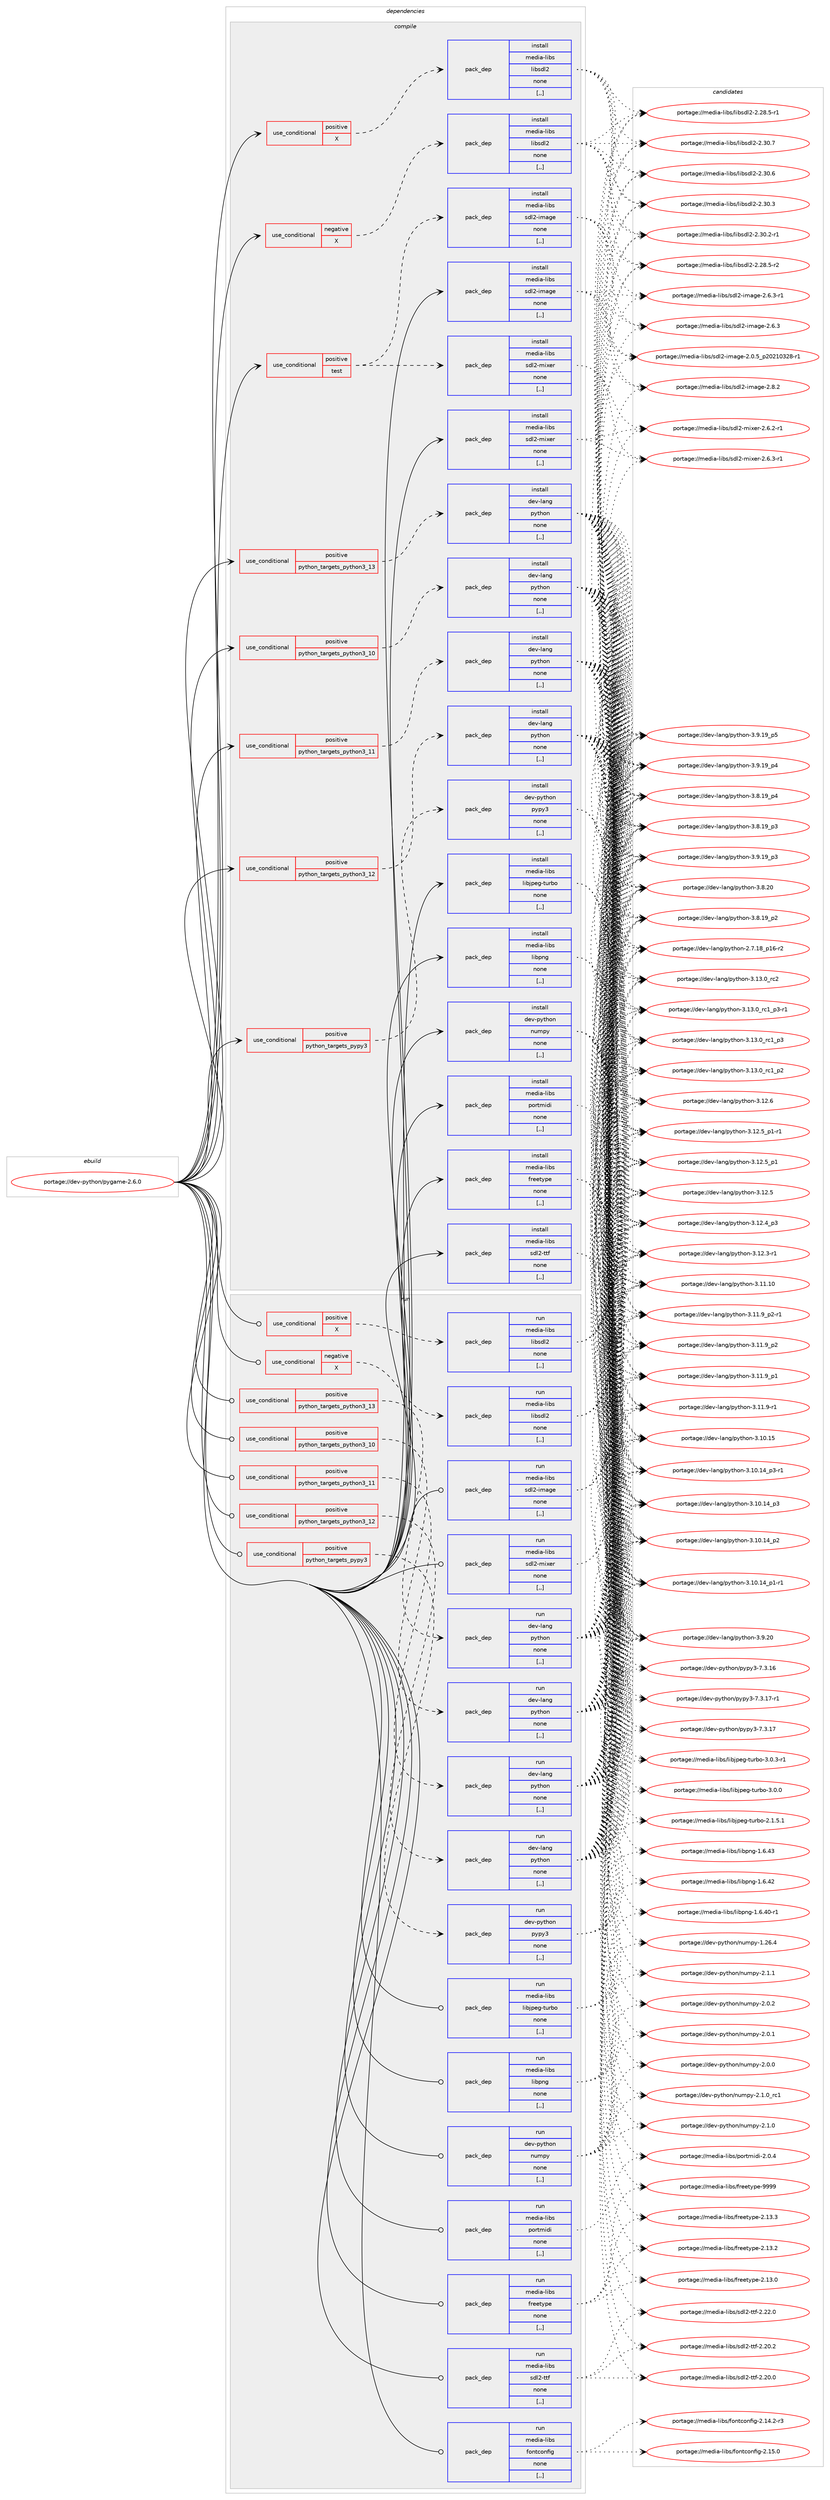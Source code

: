 digraph prolog {

# *************
# Graph options
# *************

newrank=true;
concentrate=true;
compound=true;
graph [rankdir=LR,fontname=Helvetica,fontsize=10,ranksep=1.5];#, ranksep=2.5, nodesep=0.2];
edge  [arrowhead=vee];
node  [fontname=Helvetica,fontsize=10];

# **********
# The ebuild
# **********

subgraph cluster_leftcol {
color=gray;
label=<<i>ebuild</i>>;
id [label="portage://dev-python/pygame-2.6.0", color=red, width=4, href="../dev-python/pygame-2.6.0.svg"];
}

# ****************
# The dependencies
# ****************

subgraph cluster_midcol {
color=gray;
label=<<i>dependencies</i>>;
subgraph cluster_compile {
fillcolor="#eeeeee";
style=filled;
label=<<i>compile</i>>;
subgraph cond167422 {
dependency651403 [label=<<TABLE BORDER="0" CELLBORDER="1" CELLSPACING="0" CELLPADDING="4"><TR><TD ROWSPAN="3" CELLPADDING="10">use_conditional</TD></TR><TR><TD>negative</TD></TR><TR><TD>X</TD></TR></TABLE>>, shape=none, color=red];
subgraph pack479160 {
dependency651404 [label=<<TABLE BORDER="0" CELLBORDER="1" CELLSPACING="0" CELLPADDING="4" WIDTH="220"><TR><TD ROWSPAN="6" CELLPADDING="30">pack_dep</TD></TR><TR><TD WIDTH="110">install</TD></TR><TR><TD>media-libs</TD></TR><TR><TD>libsdl2</TD></TR><TR><TD>none</TD></TR><TR><TD>[,,]</TD></TR></TABLE>>, shape=none, color=blue];
}
dependency651403:e -> dependency651404:w [weight=20,style="dashed",arrowhead="vee"];
}
id:e -> dependency651403:w [weight=20,style="solid",arrowhead="vee"];
subgraph cond167423 {
dependency651405 [label=<<TABLE BORDER="0" CELLBORDER="1" CELLSPACING="0" CELLPADDING="4"><TR><TD ROWSPAN="3" CELLPADDING="10">use_conditional</TD></TR><TR><TD>positive</TD></TR><TR><TD>X</TD></TR></TABLE>>, shape=none, color=red];
subgraph pack479161 {
dependency651406 [label=<<TABLE BORDER="0" CELLBORDER="1" CELLSPACING="0" CELLPADDING="4" WIDTH="220"><TR><TD ROWSPAN="6" CELLPADDING="30">pack_dep</TD></TR><TR><TD WIDTH="110">install</TD></TR><TR><TD>media-libs</TD></TR><TR><TD>libsdl2</TD></TR><TR><TD>none</TD></TR><TR><TD>[,,]</TD></TR></TABLE>>, shape=none, color=blue];
}
dependency651405:e -> dependency651406:w [weight=20,style="dashed",arrowhead="vee"];
}
id:e -> dependency651405:w [weight=20,style="solid",arrowhead="vee"];
subgraph cond167424 {
dependency651407 [label=<<TABLE BORDER="0" CELLBORDER="1" CELLSPACING="0" CELLPADDING="4"><TR><TD ROWSPAN="3" CELLPADDING="10">use_conditional</TD></TR><TR><TD>positive</TD></TR><TR><TD>python_targets_pypy3</TD></TR></TABLE>>, shape=none, color=red];
subgraph pack479162 {
dependency651408 [label=<<TABLE BORDER="0" CELLBORDER="1" CELLSPACING="0" CELLPADDING="4" WIDTH="220"><TR><TD ROWSPAN="6" CELLPADDING="30">pack_dep</TD></TR><TR><TD WIDTH="110">install</TD></TR><TR><TD>dev-python</TD></TR><TR><TD>pypy3</TD></TR><TR><TD>none</TD></TR><TR><TD>[,,]</TD></TR></TABLE>>, shape=none, color=blue];
}
dependency651407:e -> dependency651408:w [weight=20,style="dashed",arrowhead="vee"];
}
id:e -> dependency651407:w [weight=20,style="solid",arrowhead="vee"];
subgraph cond167425 {
dependency651409 [label=<<TABLE BORDER="0" CELLBORDER="1" CELLSPACING="0" CELLPADDING="4"><TR><TD ROWSPAN="3" CELLPADDING="10">use_conditional</TD></TR><TR><TD>positive</TD></TR><TR><TD>python_targets_python3_10</TD></TR></TABLE>>, shape=none, color=red];
subgraph pack479163 {
dependency651410 [label=<<TABLE BORDER="0" CELLBORDER="1" CELLSPACING="0" CELLPADDING="4" WIDTH="220"><TR><TD ROWSPAN="6" CELLPADDING="30">pack_dep</TD></TR><TR><TD WIDTH="110">install</TD></TR><TR><TD>dev-lang</TD></TR><TR><TD>python</TD></TR><TR><TD>none</TD></TR><TR><TD>[,,]</TD></TR></TABLE>>, shape=none, color=blue];
}
dependency651409:e -> dependency651410:w [weight=20,style="dashed",arrowhead="vee"];
}
id:e -> dependency651409:w [weight=20,style="solid",arrowhead="vee"];
subgraph cond167426 {
dependency651411 [label=<<TABLE BORDER="0" CELLBORDER="1" CELLSPACING="0" CELLPADDING="4"><TR><TD ROWSPAN="3" CELLPADDING="10">use_conditional</TD></TR><TR><TD>positive</TD></TR><TR><TD>python_targets_python3_11</TD></TR></TABLE>>, shape=none, color=red];
subgraph pack479164 {
dependency651412 [label=<<TABLE BORDER="0" CELLBORDER="1" CELLSPACING="0" CELLPADDING="4" WIDTH="220"><TR><TD ROWSPAN="6" CELLPADDING="30">pack_dep</TD></TR><TR><TD WIDTH="110">install</TD></TR><TR><TD>dev-lang</TD></TR><TR><TD>python</TD></TR><TR><TD>none</TD></TR><TR><TD>[,,]</TD></TR></TABLE>>, shape=none, color=blue];
}
dependency651411:e -> dependency651412:w [weight=20,style="dashed",arrowhead="vee"];
}
id:e -> dependency651411:w [weight=20,style="solid",arrowhead="vee"];
subgraph cond167427 {
dependency651413 [label=<<TABLE BORDER="0" CELLBORDER="1" CELLSPACING="0" CELLPADDING="4"><TR><TD ROWSPAN="3" CELLPADDING="10">use_conditional</TD></TR><TR><TD>positive</TD></TR><TR><TD>python_targets_python3_12</TD></TR></TABLE>>, shape=none, color=red];
subgraph pack479165 {
dependency651414 [label=<<TABLE BORDER="0" CELLBORDER="1" CELLSPACING="0" CELLPADDING="4" WIDTH="220"><TR><TD ROWSPAN="6" CELLPADDING="30">pack_dep</TD></TR><TR><TD WIDTH="110">install</TD></TR><TR><TD>dev-lang</TD></TR><TR><TD>python</TD></TR><TR><TD>none</TD></TR><TR><TD>[,,]</TD></TR></TABLE>>, shape=none, color=blue];
}
dependency651413:e -> dependency651414:w [weight=20,style="dashed",arrowhead="vee"];
}
id:e -> dependency651413:w [weight=20,style="solid",arrowhead="vee"];
subgraph cond167428 {
dependency651415 [label=<<TABLE BORDER="0" CELLBORDER="1" CELLSPACING="0" CELLPADDING="4"><TR><TD ROWSPAN="3" CELLPADDING="10">use_conditional</TD></TR><TR><TD>positive</TD></TR><TR><TD>python_targets_python3_13</TD></TR></TABLE>>, shape=none, color=red];
subgraph pack479166 {
dependency651416 [label=<<TABLE BORDER="0" CELLBORDER="1" CELLSPACING="0" CELLPADDING="4" WIDTH="220"><TR><TD ROWSPAN="6" CELLPADDING="30">pack_dep</TD></TR><TR><TD WIDTH="110">install</TD></TR><TR><TD>dev-lang</TD></TR><TR><TD>python</TD></TR><TR><TD>none</TD></TR><TR><TD>[,,]</TD></TR></TABLE>>, shape=none, color=blue];
}
dependency651415:e -> dependency651416:w [weight=20,style="dashed",arrowhead="vee"];
}
id:e -> dependency651415:w [weight=20,style="solid",arrowhead="vee"];
subgraph cond167429 {
dependency651417 [label=<<TABLE BORDER="0" CELLBORDER="1" CELLSPACING="0" CELLPADDING="4"><TR><TD ROWSPAN="3" CELLPADDING="10">use_conditional</TD></TR><TR><TD>positive</TD></TR><TR><TD>test</TD></TR></TABLE>>, shape=none, color=red];
subgraph pack479167 {
dependency651418 [label=<<TABLE BORDER="0" CELLBORDER="1" CELLSPACING="0" CELLPADDING="4" WIDTH="220"><TR><TD ROWSPAN="6" CELLPADDING="30">pack_dep</TD></TR><TR><TD WIDTH="110">install</TD></TR><TR><TD>media-libs</TD></TR><TR><TD>sdl2-image</TD></TR><TR><TD>none</TD></TR><TR><TD>[,,]</TD></TR></TABLE>>, shape=none, color=blue];
}
dependency651417:e -> dependency651418:w [weight=20,style="dashed",arrowhead="vee"];
subgraph pack479168 {
dependency651419 [label=<<TABLE BORDER="0" CELLBORDER="1" CELLSPACING="0" CELLPADDING="4" WIDTH="220"><TR><TD ROWSPAN="6" CELLPADDING="30">pack_dep</TD></TR><TR><TD WIDTH="110">install</TD></TR><TR><TD>media-libs</TD></TR><TR><TD>sdl2-mixer</TD></TR><TR><TD>none</TD></TR><TR><TD>[,,]</TD></TR></TABLE>>, shape=none, color=blue];
}
dependency651417:e -> dependency651419:w [weight=20,style="dashed",arrowhead="vee"];
}
id:e -> dependency651417:w [weight=20,style="solid",arrowhead="vee"];
subgraph pack479169 {
dependency651420 [label=<<TABLE BORDER="0" CELLBORDER="1" CELLSPACING="0" CELLPADDING="4" WIDTH="220"><TR><TD ROWSPAN="6" CELLPADDING="30">pack_dep</TD></TR><TR><TD WIDTH="110">install</TD></TR><TR><TD>dev-python</TD></TR><TR><TD>numpy</TD></TR><TR><TD>none</TD></TR><TR><TD>[,,]</TD></TR></TABLE>>, shape=none, color=blue];
}
id:e -> dependency651420:w [weight=20,style="solid",arrowhead="vee"];
subgraph pack479170 {
dependency651421 [label=<<TABLE BORDER="0" CELLBORDER="1" CELLSPACING="0" CELLPADDING="4" WIDTH="220"><TR><TD ROWSPAN="6" CELLPADDING="30">pack_dep</TD></TR><TR><TD WIDTH="110">install</TD></TR><TR><TD>media-libs</TD></TR><TR><TD>freetype</TD></TR><TR><TD>none</TD></TR><TR><TD>[,,]</TD></TR></TABLE>>, shape=none, color=blue];
}
id:e -> dependency651421:w [weight=20,style="solid",arrowhead="vee"];
subgraph pack479171 {
dependency651422 [label=<<TABLE BORDER="0" CELLBORDER="1" CELLSPACING="0" CELLPADDING="4" WIDTH="220"><TR><TD ROWSPAN="6" CELLPADDING="30">pack_dep</TD></TR><TR><TD WIDTH="110">install</TD></TR><TR><TD>media-libs</TD></TR><TR><TD>libjpeg-turbo</TD></TR><TR><TD>none</TD></TR><TR><TD>[,,]</TD></TR></TABLE>>, shape=none, color=blue];
}
id:e -> dependency651422:w [weight=20,style="solid",arrowhead="vee"];
subgraph pack479172 {
dependency651423 [label=<<TABLE BORDER="0" CELLBORDER="1" CELLSPACING="0" CELLPADDING="4" WIDTH="220"><TR><TD ROWSPAN="6" CELLPADDING="30">pack_dep</TD></TR><TR><TD WIDTH="110">install</TD></TR><TR><TD>media-libs</TD></TR><TR><TD>libpng</TD></TR><TR><TD>none</TD></TR><TR><TD>[,,]</TD></TR></TABLE>>, shape=none, color=blue];
}
id:e -> dependency651423:w [weight=20,style="solid",arrowhead="vee"];
subgraph pack479173 {
dependency651424 [label=<<TABLE BORDER="0" CELLBORDER="1" CELLSPACING="0" CELLPADDING="4" WIDTH="220"><TR><TD ROWSPAN="6" CELLPADDING="30">pack_dep</TD></TR><TR><TD WIDTH="110">install</TD></TR><TR><TD>media-libs</TD></TR><TR><TD>portmidi</TD></TR><TR><TD>none</TD></TR><TR><TD>[,,]</TD></TR></TABLE>>, shape=none, color=blue];
}
id:e -> dependency651424:w [weight=20,style="solid",arrowhead="vee"];
subgraph pack479174 {
dependency651425 [label=<<TABLE BORDER="0" CELLBORDER="1" CELLSPACING="0" CELLPADDING="4" WIDTH="220"><TR><TD ROWSPAN="6" CELLPADDING="30">pack_dep</TD></TR><TR><TD WIDTH="110">install</TD></TR><TR><TD>media-libs</TD></TR><TR><TD>sdl2-image</TD></TR><TR><TD>none</TD></TR><TR><TD>[,,]</TD></TR></TABLE>>, shape=none, color=blue];
}
id:e -> dependency651425:w [weight=20,style="solid",arrowhead="vee"];
subgraph pack479175 {
dependency651426 [label=<<TABLE BORDER="0" CELLBORDER="1" CELLSPACING="0" CELLPADDING="4" WIDTH="220"><TR><TD ROWSPAN="6" CELLPADDING="30">pack_dep</TD></TR><TR><TD WIDTH="110">install</TD></TR><TR><TD>media-libs</TD></TR><TR><TD>sdl2-mixer</TD></TR><TR><TD>none</TD></TR><TR><TD>[,,]</TD></TR></TABLE>>, shape=none, color=blue];
}
id:e -> dependency651426:w [weight=20,style="solid",arrowhead="vee"];
subgraph pack479176 {
dependency651427 [label=<<TABLE BORDER="0" CELLBORDER="1" CELLSPACING="0" CELLPADDING="4" WIDTH="220"><TR><TD ROWSPAN="6" CELLPADDING="30">pack_dep</TD></TR><TR><TD WIDTH="110">install</TD></TR><TR><TD>media-libs</TD></TR><TR><TD>sdl2-ttf</TD></TR><TR><TD>none</TD></TR><TR><TD>[,,]</TD></TR></TABLE>>, shape=none, color=blue];
}
id:e -> dependency651427:w [weight=20,style="solid",arrowhead="vee"];
}
subgraph cluster_compileandrun {
fillcolor="#eeeeee";
style=filled;
label=<<i>compile and run</i>>;
}
subgraph cluster_run {
fillcolor="#eeeeee";
style=filled;
label=<<i>run</i>>;
subgraph cond167430 {
dependency651428 [label=<<TABLE BORDER="0" CELLBORDER="1" CELLSPACING="0" CELLPADDING="4"><TR><TD ROWSPAN="3" CELLPADDING="10">use_conditional</TD></TR><TR><TD>negative</TD></TR><TR><TD>X</TD></TR></TABLE>>, shape=none, color=red];
subgraph pack479177 {
dependency651429 [label=<<TABLE BORDER="0" CELLBORDER="1" CELLSPACING="0" CELLPADDING="4" WIDTH="220"><TR><TD ROWSPAN="6" CELLPADDING="30">pack_dep</TD></TR><TR><TD WIDTH="110">run</TD></TR><TR><TD>media-libs</TD></TR><TR><TD>libsdl2</TD></TR><TR><TD>none</TD></TR><TR><TD>[,,]</TD></TR></TABLE>>, shape=none, color=blue];
}
dependency651428:e -> dependency651429:w [weight=20,style="dashed",arrowhead="vee"];
}
id:e -> dependency651428:w [weight=20,style="solid",arrowhead="odot"];
subgraph cond167431 {
dependency651430 [label=<<TABLE BORDER="0" CELLBORDER="1" CELLSPACING="0" CELLPADDING="4"><TR><TD ROWSPAN="3" CELLPADDING="10">use_conditional</TD></TR><TR><TD>positive</TD></TR><TR><TD>X</TD></TR></TABLE>>, shape=none, color=red];
subgraph pack479178 {
dependency651431 [label=<<TABLE BORDER="0" CELLBORDER="1" CELLSPACING="0" CELLPADDING="4" WIDTH="220"><TR><TD ROWSPAN="6" CELLPADDING="30">pack_dep</TD></TR><TR><TD WIDTH="110">run</TD></TR><TR><TD>media-libs</TD></TR><TR><TD>libsdl2</TD></TR><TR><TD>none</TD></TR><TR><TD>[,,]</TD></TR></TABLE>>, shape=none, color=blue];
}
dependency651430:e -> dependency651431:w [weight=20,style="dashed",arrowhead="vee"];
}
id:e -> dependency651430:w [weight=20,style="solid",arrowhead="odot"];
subgraph cond167432 {
dependency651432 [label=<<TABLE BORDER="0" CELLBORDER="1" CELLSPACING="0" CELLPADDING="4"><TR><TD ROWSPAN="3" CELLPADDING="10">use_conditional</TD></TR><TR><TD>positive</TD></TR><TR><TD>python_targets_pypy3</TD></TR></TABLE>>, shape=none, color=red];
subgraph pack479179 {
dependency651433 [label=<<TABLE BORDER="0" CELLBORDER="1" CELLSPACING="0" CELLPADDING="4" WIDTH="220"><TR><TD ROWSPAN="6" CELLPADDING="30">pack_dep</TD></TR><TR><TD WIDTH="110">run</TD></TR><TR><TD>dev-python</TD></TR><TR><TD>pypy3</TD></TR><TR><TD>none</TD></TR><TR><TD>[,,]</TD></TR></TABLE>>, shape=none, color=blue];
}
dependency651432:e -> dependency651433:w [weight=20,style="dashed",arrowhead="vee"];
}
id:e -> dependency651432:w [weight=20,style="solid",arrowhead="odot"];
subgraph cond167433 {
dependency651434 [label=<<TABLE BORDER="0" CELLBORDER="1" CELLSPACING="0" CELLPADDING="4"><TR><TD ROWSPAN="3" CELLPADDING="10">use_conditional</TD></TR><TR><TD>positive</TD></TR><TR><TD>python_targets_python3_10</TD></TR></TABLE>>, shape=none, color=red];
subgraph pack479180 {
dependency651435 [label=<<TABLE BORDER="0" CELLBORDER="1" CELLSPACING="0" CELLPADDING="4" WIDTH="220"><TR><TD ROWSPAN="6" CELLPADDING="30">pack_dep</TD></TR><TR><TD WIDTH="110">run</TD></TR><TR><TD>dev-lang</TD></TR><TR><TD>python</TD></TR><TR><TD>none</TD></TR><TR><TD>[,,]</TD></TR></TABLE>>, shape=none, color=blue];
}
dependency651434:e -> dependency651435:w [weight=20,style="dashed",arrowhead="vee"];
}
id:e -> dependency651434:w [weight=20,style="solid",arrowhead="odot"];
subgraph cond167434 {
dependency651436 [label=<<TABLE BORDER="0" CELLBORDER="1" CELLSPACING="0" CELLPADDING="4"><TR><TD ROWSPAN="3" CELLPADDING="10">use_conditional</TD></TR><TR><TD>positive</TD></TR><TR><TD>python_targets_python3_11</TD></TR></TABLE>>, shape=none, color=red];
subgraph pack479181 {
dependency651437 [label=<<TABLE BORDER="0" CELLBORDER="1" CELLSPACING="0" CELLPADDING="4" WIDTH="220"><TR><TD ROWSPAN="6" CELLPADDING="30">pack_dep</TD></TR><TR><TD WIDTH="110">run</TD></TR><TR><TD>dev-lang</TD></TR><TR><TD>python</TD></TR><TR><TD>none</TD></TR><TR><TD>[,,]</TD></TR></TABLE>>, shape=none, color=blue];
}
dependency651436:e -> dependency651437:w [weight=20,style="dashed",arrowhead="vee"];
}
id:e -> dependency651436:w [weight=20,style="solid",arrowhead="odot"];
subgraph cond167435 {
dependency651438 [label=<<TABLE BORDER="0" CELLBORDER="1" CELLSPACING="0" CELLPADDING="4"><TR><TD ROWSPAN="3" CELLPADDING="10">use_conditional</TD></TR><TR><TD>positive</TD></TR><TR><TD>python_targets_python3_12</TD></TR></TABLE>>, shape=none, color=red];
subgraph pack479182 {
dependency651439 [label=<<TABLE BORDER="0" CELLBORDER="1" CELLSPACING="0" CELLPADDING="4" WIDTH="220"><TR><TD ROWSPAN="6" CELLPADDING="30">pack_dep</TD></TR><TR><TD WIDTH="110">run</TD></TR><TR><TD>dev-lang</TD></TR><TR><TD>python</TD></TR><TR><TD>none</TD></TR><TR><TD>[,,]</TD></TR></TABLE>>, shape=none, color=blue];
}
dependency651438:e -> dependency651439:w [weight=20,style="dashed",arrowhead="vee"];
}
id:e -> dependency651438:w [weight=20,style="solid",arrowhead="odot"];
subgraph cond167436 {
dependency651440 [label=<<TABLE BORDER="0" CELLBORDER="1" CELLSPACING="0" CELLPADDING="4"><TR><TD ROWSPAN="3" CELLPADDING="10">use_conditional</TD></TR><TR><TD>positive</TD></TR><TR><TD>python_targets_python3_13</TD></TR></TABLE>>, shape=none, color=red];
subgraph pack479183 {
dependency651441 [label=<<TABLE BORDER="0" CELLBORDER="1" CELLSPACING="0" CELLPADDING="4" WIDTH="220"><TR><TD ROWSPAN="6" CELLPADDING="30">pack_dep</TD></TR><TR><TD WIDTH="110">run</TD></TR><TR><TD>dev-lang</TD></TR><TR><TD>python</TD></TR><TR><TD>none</TD></TR><TR><TD>[,,]</TD></TR></TABLE>>, shape=none, color=blue];
}
dependency651440:e -> dependency651441:w [weight=20,style="dashed",arrowhead="vee"];
}
id:e -> dependency651440:w [weight=20,style="solid",arrowhead="odot"];
subgraph pack479184 {
dependency651442 [label=<<TABLE BORDER="0" CELLBORDER="1" CELLSPACING="0" CELLPADDING="4" WIDTH="220"><TR><TD ROWSPAN="6" CELLPADDING="30">pack_dep</TD></TR><TR><TD WIDTH="110">run</TD></TR><TR><TD>dev-python</TD></TR><TR><TD>numpy</TD></TR><TR><TD>none</TD></TR><TR><TD>[,,]</TD></TR></TABLE>>, shape=none, color=blue];
}
id:e -> dependency651442:w [weight=20,style="solid",arrowhead="odot"];
subgraph pack479185 {
dependency651443 [label=<<TABLE BORDER="0" CELLBORDER="1" CELLSPACING="0" CELLPADDING="4" WIDTH="220"><TR><TD ROWSPAN="6" CELLPADDING="30">pack_dep</TD></TR><TR><TD WIDTH="110">run</TD></TR><TR><TD>media-libs</TD></TR><TR><TD>fontconfig</TD></TR><TR><TD>none</TD></TR><TR><TD>[,,]</TD></TR></TABLE>>, shape=none, color=blue];
}
id:e -> dependency651443:w [weight=20,style="solid",arrowhead="odot"];
subgraph pack479186 {
dependency651444 [label=<<TABLE BORDER="0" CELLBORDER="1" CELLSPACING="0" CELLPADDING="4" WIDTH="220"><TR><TD ROWSPAN="6" CELLPADDING="30">pack_dep</TD></TR><TR><TD WIDTH="110">run</TD></TR><TR><TD>media-libs</TD></TR><TR><TD>freetype</TD></TR><TR><TD>none</TD></TR><TR><TD>[,,]</TD></TR></TABLE>>, shape=none, color=blue];
}
id:e -> dependency651444:w [weight=20,style="solid",arrowhead="odot"];
subgraph pack479187 {
dependency651445 [label=<<TABLE BORDER="0" CELLBORDER="1" CELLSPACING="0" CELLPADDING="4" WIDTH="220"><TR><TD ROWSPAN="6" CELLPADDING="30">pack_dep</TD></TR><TR><TD WIDTH="110">run</TD></TR><TR><TD>media-libs</TD></TR><TR><TD>libjpeg-turbo</TD></TR><TR><TD>none</TD></TR><TR><TD>[,,]</TD></TR></TABLE>>, shape=none, color=blue];
}
id:e -> dependency651445:w [weight=20,style="solid",arrowhead="odot"];
subgraph pack479188 {
dependency651446 [label=<<TABLE BORDER="0" CELLBORDER="1" CELLSPACING="0" CELLPADDING="4" WIDTH="220"><TR><TD ROWSPAN="6" CELLPADDING="30">pack_dep</TD></TR><TR><TD WIDTH="110">run</TD></TR><TR><TD>media-libs</TD></TR><TR><TD>libpng</TD></TR><TR><TD>none</TD></TR><TR><TD>[,,]</TD></TR></TABLE>>, shape=none, color=blue];
}
id:e -> dependency651446:w [weight=20,style="solid",arrowhead="odot"];
subgraph pack479189 {
dependency651447 [label=<<TABLE BORDER="0" CELLBORDER="1" CELLSPACING="0" CELLPADDING="4" WIDTH="220"><TR><TD ROWSPAN="6" CELLPADDING="30">pack_dep</TD></TR><TR><TD WIDTH="110">run</TD></TR><TR><TD>media-libs</TD></TR><TR><TD>portmidi</TD></TR><TR><TD>none</TD></TR><TR><TD>[,,]</TD></TR></TABLE>>, shape=none, color=blue];
}
id:e -> dependency651447:w [weight=20,style="solid",arrowhead="odot"];
subgraph pack479190 {
dependency651448 [label=<<TABLE BORDER="0" CELLBORDER="1" CELLSPACING="0" CELLPADDING="4" WIDTH="220"><TR><TD ROWSPAN="6" CELLPADDING="30">pack_dep</TD></TR><TR><TD WIDTH="110">run</TD></TR><TR><TD>media-libs</TD></TR><TR><TD>sdl2-image</TD></TR><TR><TD>none</TD></TR><TR><TD>[,,]</TD></TR></TABLE>>, shape=none, color=blue];
}
id:e -> dependency651448:w [weight=20,style="solid",arrowhead="odot"];
subgraph pack479191 {
dependency651449 [label=<<TABLE BORDER="0" CELLBORDER="1" CELLSPACING="0" CELLPADDING="4" WIDTH="220"><TR><TD ROWSPAN="6" CELLPADDING="30">pack_dep</TD></TR><TR><TD WIDTH="110">run</TD></TR><TR><TD>media-libs</TD></TR><TR><TD>sdl2-mixer</TD></TR><TR><TD>none</TD></TR><TR><TD>[,,]</TD></TR></TABLE>>, shape=none, color=blue];
}
id:e -> dependency651449:w [weight=20,style="solid",arrowhead="odot"];
subgraph pack479192 {
dependency651450 [label=<<TABLE BORDER="0" CELLBORDER="1" CELLSPACING="0" CELLPADDING="4" WIDTH="220"><TR><TD ROWSPAN="6" CELLPADDING="30">pack_dep</TD></TR><TR><TD WIDTH="110">run</TD></TR><TR><TD>media-libs</TD></TR><TR><TD>sdl2-ttf</TD></TR><TR><TD>none</TD></TR><TR><TD>[,,]</TD></TR></TABLE>>, shape=none, color=blue];
}
id:e -> dependency651450:w [weight=20,style="solid",arrowhead="odot"];
}
}

# **************
# The candidates
# **************

subgraph cluster_choices {
rank=same;
color=gray;
label=<<i>candidates</i>>;

subgraph choice479160 {
color=black;
nodesep=1;
choice10910110010597451081059811547108105981151001085045504651484655 [label="portage://media-libs/libsdl2-2.30.7", color=red, width=4,href="../media-libs/libsdl2-2.30.7.svg"];
choice10910110010597451081059811547108105981151001085045504651484654 [label="portage://media-libs/libsdl2-2.30.6", color=red, width=4,href="../media-libs/libsdl2-2.30.6.svg"];
choice10910110010597451081059811547108105981151001085045504651484651 [label="portage://media-libs/libsdl2-2.30.3", color=red, width=4,href="../media-libs/libsdl2-2.30.3.svg"];
choice109101100105974510810598115471081059811510010850455046514846504511449 [label="portage://media-libs/libsdl2-2.30.2-r1", color=red, width=4,href="../media-libs/libsdl2-2.30.2-r1.svg"];
choice109101100105974510810598115471081059811510010850455046505646534511450 [label="portage://media-libs/libsdl2-2.28.5-r2", color=red, width=4,href="../media-libs/libsdl2-2.28.5-r2.svg"];
choice109101100105974510810598115471081059811510010850455046505646534511449 [label="portage://media-libs/libsdl2-2.28.5-r1", color=red, width=4,href="../media-libs/libsdl2-2.28.5-r1.svg"];
dependency651404:e -> choice10910110010597451081059811547108105981151001085045504651484655:w [style=dotted,weight="100"];
dependency651404:e -> choice10910110010597451081059811547108105981151001085045504651484654:w [style=dotted,weight="100"];
dependency651404:e -> choice10910110010597451081059811547108105981151001085045504651484651:w [style=dotted,weight="100"];
dependency651404:e -> choice109101100105974510810598115471081059811510010850455046514846504511449:w [style=dotted,weight="100"];
dependency651404:e -> choice109101100105974510810598115471081059811510010850455046505646534511450:w [style=dotted,weight="100"];
dependency651404:e -> choice109101100105974510810598115471081059811510010850455046505646534511449:w [style=dotted,weight="100"];
}
subgraph choice479161 {
color=black;
nodesep=1;
choice10910110010597451081059811547108105981151001085045504651484655 [label="portage://media-libs/libsdl2-2.30.7", color=red, width=4,href="../media-libs/libsdl2-2.30.7.svg"];
choice10910110010597451081059811547108105981151001085045504651484654 [label="portage://media-libs/libsdl2-2.30.6", color=red, width=4,href="../media-libs/libsdl2-2.30.6.svg"];
choice10910110010597451081059811547108105981151001085045504651484651 [label="portage://media-libs/libsdl2-2.30.3", color=red, width=4,href="../media-libs/libsdl2-2.30.3.svg"];
choice109101100105974510810598115471081059811510010850455046514846504511449 [label="portage://media-libs/libsdl2-2.30.2-r1", color=red, width=4,href="../media-libs/libsdl2-2.30.2-r1.svg"];
choice109101100105974510810598115471081059811510010850455046505646534511450 [label="portage://media-libs/libsdl2-2.28.5-r2", color=red, width=4,href="../media-libs/libsdl2-2.28.5-r2.svg"];
choice109101100105974510810598115471081059811510010850455046505646534511449 [label="portage://media-libs/libsdl2-2.28.5-r1", color=red, width=4,href="../media-libs/libsdl2-2.28.5-r1.svg"];
dependency651406:e -> choice10910110010597451081059811547108105981151001085045504651484655:w [style=dotted,weight="100"];
dependency651406:e -> choice10910110010597451081059811547108105981151001085045504651484654:w [style=dotted,weight="100"];
dependency651406:e -> choice10910110010597451081059811547108105981151001085045504651484651:w [style=dotted,weight="100"];
dependency651406:e -> choice109101100105974510810598115471081059811510010850455046514846504511449:w [style=dotted,weight="100"];
dependency651406:e -> choice109101100105974510810598115471081059811510010850455046505646534511450:w [style=dotted,weight="100"];
dependency651406:e -> choice109101100105974510810598115471081059811510010850455046505646534511449:w [style=dotted,weight="100"];
}
subgraph choice479162 {
color=black;
nodesep=1;
choice100101118451121211161041111104711212111212151455546514649554511449 [label="portage://dev-python/pypy3-7.3.17-r1", color=red, width=4,href="../dev-python/pypy3-7.3.17-r1.svg"];
choice10010111845112121116104111110471121211121215145554651464955 [label="portage://dev-python/pypy3-7.3.17", color=red, width=4,href="../dev-python/pypy3-7.3.17.svg"];
choice10010111845112121116104111110471121211121215145554651464954 [label="portage://dev-python/pypy3-7.3.16", color=red, width=4,href="../dev-python/pypy3-7.3.16.svg"];
dependency651408:e -> choice100101118451121211161041111104711212111212151455546514649554511449:w [style=dotted,weight="100"];
dependency651408:e -> choice10010111845112121116104111110471121211121215145554651464955:w [style=dotted,weight="100"];
dependency651408:e -> choice10010111845112121116104111110471121211121215145554651464954:w [style=dotted,weight="100"];
}
subgraph choice479163 {
color=black;
nodesep=1;
choice10010111845108971101034711212111610411111045514649514648951149950 [label="portage://dev-lang/python-3.13.0_rc2", color=red, width=4,href="../dev-lang/python-3.13.0_rc2.svg"];
choice1001011184510897110103471121211161041111104551464951464895114994995112514511449 [label="portage://dev-lang/python-3.13.0_rc1_p3-r1", color=red, width=4,href="../dev-lang/python-3.13.0_rc1_p3-r1.svg"];
choice100101118451089711010347112121116104111110455146495146489511499499511251 [label="portage://dev-lang/python-3.13.0_rc1_p3", color=red, width=4,href="../dev-lang/python-3.13.0_rc1_p3.svg"];
choice100101118451089711010347112121116104111110455146495146489511499499511250 [label="portage://dev-lang/python-3.13.0_rc1_p2", color=red, width=4,href="../dev-lang/python-3.13.0_rc1_p2.svg"];
choice10010111845108971101034711212111610411111045514649504654 [label="portage://dev-lang/python-3.12.6", color=red, width=4,href="../dev-lang/python-3.12.6.svg"];
choice1001011184510897110103471121211161041111104551464950465395112494511449 [label="portage://dev-lang/python-3.12.5_p1-r1", color=red, width=4,href="../dev-lang/python-3.12.5_p1-r1.svg"];
choice100101118451089711010347112121116104111110455146495046539511249 [label="portage://dev-lang/python-3.12.5_p1", color=red, width=4,href="../dev-lang/python-3.12.5_p1.svg"];
choice10010111845108971101034711212111610411111045514649504653 [label="portage://dev-lang/python-3.12.5", color=red, width=4,href="../dev-lang/python-3.12.5.svg"];
choice100101118451089711010347112121116104111110455146495046529511251 [label="portage://dev-lang/python-3.12.4_p3", color=red, width=4,href="../dev-lang/python-3.12.4_p3.svg"];
choice100101118451089711010347112121116104111110455146495046514511449 [label="portage://dev-lang/python-3.12.3-r1", color=red, width=4,href="../dev-lang/python-3.12.3-r1.svg"];
choice1001011184510897110103471121211161041111104551464949464948 [label="portage://dev-lang/python-3.11.10", color=red, width=4,href="../dev-lang/python-3.11.10.svg"];
choice1001011184510897110103471121211161041111104551464949465795112504511449 [label="portage://dev-lang/python-3.11.9_p2-r1", color=red, width=4,href="../dev-lang/python-3.11.9_p2-r1.svg"];
choice100101118451089711010347112121116104111110455146494946579511250 [label="portage://dev-lang/python-3.11.9_p2", color=red, width=4,href="../dev-lang/python-3.11.9_p2.svg"];
choice100101118451089711010347112121116104111110455146494946579511249 [label="portage://dev-lang/python-3.11.9_p1", color=red, width=4,href="../dev-lang/python-3.11.9_p1.svg"];
choice100101118451089711010347112121116104111110455146494946574511449 [label="portage://dev-lang/python-3.11.9-r1", color=red, width=4,href="../dev-lang/python-3.11.9-r1.svg"];
choice1001011184510897110103471121211161041111104551464948464953 [label="portage://dev-lang/python-3.10.15", color=red, width=4,href="../dev-lang/python-3.10.15.svg"];
choice100101118451089711010347112121116104111110455146494846495295112514511449 [label="portage://dev-lang/python-3.10.14_p3-r1", color=red, width=4,href="../dev-lang/python-3.10.14_p3-r1.svg"];
choice10010111845108971101034711212111610411111045514649484649529511251 [label="portage://dev-lang/python-3.10.14_p3", color=red, width=4,href="../dev-lang/python-3.10.14_p3.svg"];
choice10010111845108971101034711212111610411111045514649484649529511250 [label="portage://dev-lang/python-3.10.14_p2", color=red, width=4,href="../dev-lang/python-3.10.14_p2.svg"];
choice100101118451089711010347112121116104111110455146494846495295112494511449 [label="portage://dev-lang/python-3.10.14_p1-r1", color=red, width=4,href="../dev-lang/python-3.10.14_p1-r1.svg"];
choice10010111845108971101034711212111610411111045514657465048 [label="portage://dev-lang/python-3.9.20", color=red, width=4,href="../dev-lang/python-3.9.20.svg"];
choice100101118451089711010347112121116104111110455146574649579511253 [label="portage://dev-lang/python-3.9.19_p5", color=red, width=4,href="../dev-lang/python-3.9.19_p5.svg"];
choice100101118451089711010347112121116104111110455146574649579511252 [label="portage://dev-lang/python-3.9.19_p4", color=red, width=4,href="../dev-lang/python-3.9.19_p4.svg"];
choice100101118451089711010347112121116104111110455146574649579511251 [label="portage://dev-lang/python-3.9.19_p3", color=red, width=4,href="../dev-lang/python-3.9.19_p3.svg"];
choice10010111845108971101034711212111610411111045514656465048 [label="portage://dev-lang/python-3.8.20", color=red, width=4,href="../dev-lang/python-3.8.20.svg"];
choice100101118451089711010347112121116104111110455146564649579511252 [label="portage://dev-lang/python-3.8.19_p4", color=red, width=4,href="../dev-lang/python-3.8.19_p4.svg"];
choice100101118451089711010347112121116104111110455146564649579511251 [label="portage://dev-lang/python-3.8.19_p3", color=red, width=4,href="../dev-lang/python-3.8.19_p3.svg"];
choice100101118451089711010347112121116104111110455146564649579511250 [label="portage://dev-lang/python-3.8.19_p2", color=red, width=4,href="../dev-lang/python-3.8.19_p2.svg"];
choice100101118451089711010347112121116104111110455046554649569511249544511450 [label="portage://dev-lang/python-2.7.18_p16-r2", color=red, width=4,href="../dev-lang/python-2.7.18_p16-r2.svg"];
dependency651410:e -> choice10010111845108971101034711212111610411111045514649514648951149950:w [style=dotted,weight="100"];
dependency651410:e -> choice1001011184510897110103471121211161041111104551464951464895114994995112514511449:w [style=dotted,weight="100"];
dependency651410:e -> choice100101118451089711010347112121116104111110455146495146489511499499511251:w [style=dotted,weight="100"];
dependency651410:e -> choice100101118451089711010347112121116104111110455146495146489511499499511250:w [style=dotted,weight="100"];
dependency651410:e -> choice10010111845108971101034711212111610411111045514649504654:w [style=dotted,weight="100"];
dependency651410:e -> choice1001011184510897110103471121211161041111104551464950465395112494511449:w [style=dotted,weight="100"];
dependency651410:e -> choice100101118451089711010347112121116104111110455146495046539511249:w [style=dotted,weight="100"];
dependency651410:e -> choice10010111845108971101034711212111610411111045514649504653:w [style=dotted,weight="100"];
dependency651410:e -> choice100101118451089711010347112121116104111110455146495046529511251:w [style=dotted,weight="100"];
dependency651410:e -> choice100101118451089711010347112121116104111110455146495046514511449:w [style=dotted,weight="100"];
dependency651410:e -> choice1001011184510897110103471121211161041111104551464949464948:w [style=dotted,weight="100"];
dependency651410:e -> choice1001011184510897110103471121211161041111104551464949465795112504511449:w [style=dotted,weight="100"];
dependency651410:e -> choice100101118451089711010347112121116104111110455146494946579511250:w [style=dotted,weight="100"];
dependency651410:e -> choice100101118451089711010347112121116104111110455146494946579511249:w [style=dotted,weight="100"];
dependency651410:e -> choice100101118451089711010347112121116104111110455146494946574511449:w [style=dotted,weight="100"];
dependency651410:e -> choice1001011184510897110103471121211161041111104551464948464953:w [style=dotted,weight="100"];
dependency651410:e -> choice100101118451089711010347112121116104111110455146494846495295112514511449:w [style=dotted,weight="100"];
dependency651410:e -> choice10010111845108971101034711212111610411111045514649484649529511251:w [style=dotted,weight="100"];
dependency651410:e -> choice10010111845108971101034711212111610411111045514649484649529511250:w [style=dotted,weight="100"];
dependency651410:e -> choice100101118451089711010347112121116104111110455146494846495295112494511449:w [style=dotted,weight="100"];
dependency651410:e -> choice10010111845108971101034711212111610411111045514657465048:w [style=dotted,weight="100"];
dependency651410:e -> choice100101118451089711010347112121116104111110455146574649579511253:w [style=dotted,weight="100"];
dependency651410:e -> choice100101118451089711010347112121116104111110455146574649579511252:w [style=dotted,weight="100"];
dependency651410:e -> choice100101118451089711010347112121116104111110455146574649579511251:w [style=dotted,weight="100"];
dependency651410:e -> choice10010111845108971101034711212111610411111045514656465048:w [style=dotted,weight="100"];
dependency651410:e -> choice100101118451089711010347112121116104111110455146564649579511252:w [style=dotted,weight="100"];
dependency651410:e -> choice100101118451089711010347112121116104111110455146564649579511251:w [style=dotted,weight="100"];
dependency651410:e -> choice100101118451089711010347112121116104111110455146564649579511250:w [style=dotted,weight="100"];
dependency651410:e -> choice100101118451089711010347112121116104111110455046554649569511249544511450:w [style=dotted,weight="100"];
}
subgraph choice479164 {
color=black;
nodesep=1;
choice10010111845108971101034711212111610411111045514649514648951149950 [label="portage://dev-lang/python-3.13.0_rc2", color=red, width=4,href="../dev-lang/python-3.13.0_rc2.svg"];
choice1001011184510897110103471121211161041111104551464951464895114994995112514511449 [label="portage://dev-lang/python-3.13.0_rc1_p3-r1", color=red, width=4,href="../dev-lang/python-3.13.0_rc1_p3-r1.svg"];
choice100101118451089711010347112121116104111110455146495146489511499499511251 [label="portage://dev-lang/python-3.13.0_rc1_p3", color=red, width=4,href="../dev-lang/python-3.13.0_rc1_p3.svg"];
choice100101118451089711010347112121116104111110455146495146489511499499511250 [label="portage://dev-lang/python-3.13.0_rc1_p2", color=red, width=4,href="../dev-lang/python-3.13.0_rc1_p2.svg"];
choice10010111845108971101034711212111610411111045514649504654 [label="portage://dev-lang/python-3.12.6", color=red, width=4,href="../dev-lang/python-3.12.6.svg"];
choice1001011184510897110103471121211161041111104551464950465395112494511449 [label="portage://dev-lang/python-3.12.5_p1-r1", color=red, width=4,href="../dev-lang/python-3.12.5_p1-r1.svg"];
choice100101118451089711010347112121116104111110455146495046539511249 [label="portage://dev-lang/python-3.12.5_p1", color=red, width=4,href="../dev-lang/python-3.12.5_p1.svg"];
choice10010111845108971101034711212111610411111045514649504653 [label="portage://dev-lang/python-3.12.5", color=red, width=4,href="../dev-lang/python-3.12.5.svg"];
choice100101118451089711010347112121116104111110455146495046529511251 [label="portage://dev-lang/python-3.12.4_p3", color=red, width=4,href="../dev-lang/python-3.12.4_p3.svg"];
choice100101118451089711010347112121116104111110455146495046514511449 [label="portage://dev-lang/python-3.12.3-r1", color=red, width=4,href="../dev-lang/python-3.12.3-r1.svg"];
choice1001011184510897110103471121211161041111104551464949464948 [label="portage://dev-lang/python-3.11.10", color=red, width=4,href="../dev-lang/python-3.11.10.svg"];
choice1001011184510897110103471121211161041111104551464949465795112504511449 [label="portage://dev-lang/python-3.11.9_p2-r1", color=red, width=4,href="../dev-lang/python-3.11.9_p2-r1.svg"];
choice100101118451089711010347112121116104111110455146494946579511250 [label="portage://dev-lang/python-3.11.9_p2", color=red, width=4,href="../dev-lang/python-3.11.9_p2.svg"];
choice100101118451089711010347112121116104111110455146494946579511249 [label="portage://dev-lang/python-3.11.9_p1", color=red, width=4,href="../dev-lang/python-3.11.9_p1.svg"];
choice100101118451089711010347112121116104111110455146494946574511449 [label="portage://dev-lang/python-3.11.9-r1", color=red, width=4,href="../dev-lang/python-3.11.9-r1.svg"];
choice1001011184510897110103471121211161041111104551464948464953 [label="portage://dev-lang/python-3.10.15", color=red, width=4,href="../dev-lang/python-3.10.15.svg"];
choice100101118451089711010347112121116104111110455146494846495295112514511449 [label="portage://dev-lang/python-3.10.14_p3-r1", color=red, width=4,href="../dev-lang/python-3.10.14_p3-r1.svg"];
choice10010111845108971101034711212111610411111045514649484649529511251 [label="portage://dev-lang/python-3.10.14_p3", color=red, width=4,href="../dev-lang/python-3.10.14_p3.svg"];
choice10010111845108971101034711212111610411111045514649484649529511250 [label="portage://dev-lang/python-3.10.14_p2", color=red, width=4,href="../dev-lang/python-3.10.14_p2.svg"];
choice100101118451089711010347112121116104111110455146494846495295112494511449 [label="portage://dev-lang/python-3.10.14_p1-r1", color=red, width=4,href="../dev-lang/python-3.10.14_p1-r1.svg"];
choice10010111845108971101034711212111610411111045514657465048 [label="portage://dev-lang/python-3.9.20", color=red, width=4,href="../dev-lang/python-3.9.20.svg"];
choice100101118451089711010347112121116104111110455146574649579511253 [label="portage://dev-lang/python-3.9.19_p5", color=red, width=4,href="../dev-lang/python-3.9.19_p5.svg"];
choice100101118451089711010347112121116104111110455146574649579511252 [label="portage://dev-lang/python-3.9.19_p4", color=red, width=4,href="../dev-lang/python-3.9.19_p4.svg"];
choice100101118451089711010347112121116104111110455146574649579511251 [label="portage://dev-lang/python-3.9.19_p3", color=red, width=4,href="../dev-lang/python-3.9.19_p3.svg"];
choice10010111845108971101034711212111610411111045514656465048 [label="portage://dev-lang/python-3.8.20", color=red, width=4,href="../dev-lang/python-3.8.20.svg"];
choice100101118451089711010347112121116104111110455146564649579511252 [label="portage://dev-lang/python-3.8.19_p4", color=red, width=4,href="../dev-lang/python-3.8.19_p4.svg"];
choice100101118451089711010347112121116104111110455146564649579511251 [label="portage://dev-lang/python-3.8.19_p3", color=red, width=4,href="../dev-lang/python-3.8.19_p3.svg"];
choice100101118451089711010347112121116104111110455146564649579511250 [label="portage://dev-lang/python-3.8.19_p2", color=red, width=4,href="../dev-lang/python-3.8.19_p2.svg"];
choice100101118451089711010347112121116104111110455046554649569511249544511450 [label="portage://dev-lang/python-2.7.18_p16-r2", color=red, width=4,href="../dev-lang/python-2.7.18_p16-r2.svg"];
dependency651412:e -> choice10010111845108971101034711212111610411111045514649514648951149950:w [style=dotted,weight="100"];
dependency651412:e -> choice1001011184510897110103471121211161041111104551464951464895114994995112514511449:w [style=dotted,weight="100"];
dependency651412:e -> choice100101118451089711010347112121116104111110455146495146489511499499511251:w [style=dotted,weight="100"];
dependency651412:e -> choice100101118451089711010347112121116104111110455146495146489511499499511250:w [style=dotted,weight="100"];
dependency651412:e -> choice10010111845108971101034711212111610411111045514649504654:w [style=dotted,weight="100"];
dependency651412:e -> choice1001011184510897110103471121211161041111104551464950465395112494511449:w [style=dotted,weight="100"];
dependency651412:e -> choice100101118451089711010347112121116104111110455146495046539511249:w [style=dotted,weight="100"];
dependency651412:e -> choice10010111845108971101034711212111610411111045514649504653:w [style=dotted,weight="100"];
dependency651412:e -> choice100101118451089711010347112121116104111110455146495046529511251:w [style=dotted,weight="100"];
dependency651412:e -> choice100101118451089711010347112121116104111110455146495046514511449:w [style=dotted,weight="100"];
dependency651412:e -> choice1001011184510897110103471121211161041111104551464949464948:w [style=dotted,weight="100"];
dependency651412:e -> choice1001011184510897110103471121211161041111104551464949465795112504511449:w [style=dotted,weight="100"];
dependency651412:e -> choice100101118451089711010347112121116104111110455146494946579511250:w [style=dotted,weight="100"];
dependency651412:e -> choice100101118451089711010347112121116104111110455146494946579511249:w [style=dotted,weight="100"];
dependency651412:e -> choice100101118451089711010347112121116104111110455146494946574511449:w [style=dotted,weight="100"];
dependency651412:e -> choice1001011184510897110103471121211161041111104551464948464953:w [style=dotted,weight="100"];
dependency651412:e -> choice100101118451089711010347112121116104111110455146494846495295112514511449:w [style=dotted,weight="100"];
dependency651412:e -> choice10010111845108971101034711212111610411111045514649484649529511251:w [style=dotted,weight="100"];
dependency651412:e -> choice10010111845108971101034711212111610411111045514649484649529511250:w [style=dotted,weight="100"];
dependency651412:e -> choice100101118451089711010347112121116104111110455146494846495295112494511449:w [style=dotted,weight="100"];
dependency651412:e -> choice10010111845108971101034711212111610411111045514657465048:w [style=dotted,weight="100"];
dependency651412:e -> choice100101118451089711010347112121116104111110455146574649579511253:w [style=dotted,weight="100"];
dependency651412:e -> choice100101118451089711010347112121116104111110455146574649579511252:w [style=dotted,weight="100"];
dependency651412:e -> choice100101118451089711010347112121116104111110455146574649579511251:w [style=dotted,weight="100"];
dependency651412:e -> choice10010111845108971101034711212111610411111045514656465048:w [style=dotted,weight="100"];
dependency651412:e -> choice100101118451089711010347112121116104111110455146564649579511252:w [style=dotted,weight="100"];
dependency651412:e -> choice100101118451089711010347112121116104111110455146564649579511251:w [style=dotted,weight="100"];
dependency651412:e -> choice100101118451089711010347112121116104111110455146564649579511250:w [style=dotted,weight="100"];
dependency651412:e -> choice100101118451089711010347112121116104111110455046554649569511249544511450:w [style=dotted,weight="100"];
}
subgraph choice479165 {
color=black;
nodesep=1;
choice10010111845108971101034711212111610411111045514649514648951149950 [label="portage://dev-lang/python-3.13.0_rc2", color=red, width=4,href="../dev-lang/python-3.13.0_rc2.svg"];
choice1001011184510897110103471121211161041111104551464951464895114994995112514511449 [label="portage://dev-lang/python-3.13.0_rc1_p3-r1", color=red, width=4,href="../dev-lang/python-3.13.0_rc1_p3-r1.svg"];
choice100101118451089711010347112121116104111110455146495146489511499499511251 [label="portage://dev-lang/python-3.13.0_rc1_p3", color=red, width=4,href="../dev-lang/python-3.13.0_rc1_p3.svg"];
choice100101118451089711010347112121116104111110455146495146489511499499511250 [label="portage://dev-lang/python-3.13.0_rc1_p2", color=red, width=4,href="../dev-lang/python-3.13.0_rc1_p2.svg"];
choice10010111845108971101034711212111610411111045514649504654 [label="portage://dev-lang/python-3.12.6", color=red, width=4,href="../dev-lang/python-3.12.6.svg"];
choice1001011184510897110103471121211161041111104551464950465395112494511449 [label="portage://dev-lang/python-3.12.5_p1-r1", color=red, width=4,href="../dev-lang/python-3.12.5_p1-r1.svg"];
choice100101118451089711010347112121116104111110455146495046539511249 [label="portage://dev-lang/python-3.12.5_p1", color=red, width=4,href="../dev-lang/python-3.12.5_p1.svg"];
choice10010111845108971101034711212111610411111045514649504653 [label="portage://dev-lang/python-3.12.5", color=red, width=4,href="../dev-lang/python-3.12.5.svg"];
choice100101118451089711010347112121116104111110455146495046529511251 [label="portage://dev-lang/python-3.12.4_p3", color=red, width=4,href="../dev-lang/python-3.12.4_p3.svg"];
choice100101118451089711010347112121116104111110455146495046514511449 [label="portage://dev-lang/python-3.12.3-r1", color=red, width=4,href="../dev-lang/python-3.12.3-r1.svg"];
choice1001011184510897110103471121211161041111104551464949464948 [label="portage://dev-lang/python-3.11.10", color=red, width=4,href="../dev-lang/python-3.11.10.svg"];
choice1001011184510897110103471121211161041111104551464949465795112504511449 [label="portage://dev-lang/python-3.11.9_p2-r1", color=red, width=4,href="../dev-lang/python-3.11.9_p2-r1.svg"];
choice100101118451089711010347112121116104111110455146494946579511250 [label="portage://dev-lang/python-3.11.9_p2", color=red, width=4,href="../dev-lang/python-3.11.9_p2.svg"];
choice100101118451089711010347112121116104111110455146494946579511249 [label="portage://dev-lang/python-3.11.9_p1", color=red, width=4,href="../dev-lang/python-3.11.9_p1.svg"];
choice100101118451089711010347112121116104111110455146494946574511449 [label="portage://dev-lang/python-3.11.9-r1", color=red, width=4,href="../dev-lang/python-3.11.9-r1.svg"];
choice1001011184510897110103471121211161041111104551464948464953 [label="portage://dev-lang/python-3.10.15", color=red, width=4,href="../dev-lang/python-3.10.15.svg"];
choice100101118451089711010347112121116104111110455146494846495295112514511449 [label="portage://dev-lang/python-3.10.14_p3-r1", color=red, width=4,href="../dev-lang/python-3.10.14_p3-r1.svg"];
choice10010111845108971101034711212111610411111045514649484649529511251 [label="portage://dev-lang/python-3.10.14_p3", color=red, width=4,href="../dev-lang/python-3.10.14_p3.svg"];
choice10010111845108971101034711212111610411111045514649484649529511250 [label="portage://dev-lang/python-3.10.14_p2", color=red, width=4,href="../dev-lang/python-3.10.14_p2.svg"];
choice100101118451089711010347112121116104111110455146494846495295112494511449 [label="portage://dev-lang/python-3.10.14_p1-r1", color=red, width=4,href="../dev-lang/python-3.10.14_p1-r1.svg"];
choice10010111845108971101034711212111610411111045514657465048 [label="portage://dev-lang/python-3.9.20", color=red, width=4,href="../dev-lang/python-3.9.20.svg"];
choice100101118451089711010347112121116104111110455146574649579511253 [label="portage://dev-lang/python-3.9.19_p5", color=red, width=4,href="../dev-lang/python-3.9.19_p5.svg"];
choice100101118451089711010347112121116104111110455146574649579511252 [label="portage://dev-lang/python-3.9.19_p4", color=red, width=4,href="../dev-lang/python-3.9.19_p4.svg"];
choice100101118451089711010347112121116104111110455146574649579511251 [label="portage://dev-lang/python-3.9.19_p3", color=red, width=4,href="../dev-lang/python-3.9.19_p3.svg"];
choice10010111845108971101034711212111610411111045514656465048 [label="portage://dev-lang/python-3.8.20", color=red, width=4,href="../dev-lang/python-3.8.20.svg"];
choice100101118451089711010347112121116104111110455146564649579511252 [label="portage://dev-lang/python-3.8.19_p4", color=red, width=4,href="../dev-lang/python-3.8.19_p4.svg"];
choice100101118451089711010347112121116104111110455146564649579511251 [label="portage://dev-lang/python-3.8.19_p3", color=red, width=4,href="../dev-lang/python-3.8.19_p3.svg"];
choice100101118451089711010347112121116104111110455146564649579511250 [label="portage://dev-lang/python-3.8.19_p2", color=red, width=4,href="../dev-lang/python-3.8.19_p2.svg"];
choice100101118451089711010347112121116104111110455046554649569511249544511450 [label="portage://dev-lang/python-2.7.18_p16-r2", color=red, width=4,href="../dev-lang/python-2.7.18_p16-r2.svg"];
dependency651414:e -> choice10010111845108971101034711212111610411111045514649514648951149950:w [style=dotted,weight="100"];
dependency651414:e -> choice1001011184510897110103471121211161041111104551464951464895114994995112514511449:w [style=dotted,weight="100"];
dependency651414:e -> choice100101118451089711010347112121116104111110455146495146489511499499511251:w [style=dotted,weight="100"];
dependency651414:e -> choice100101118451089711010347112121116104111110455146495146489511499499511250:w [style=dotted,weight="100"];
dependency651414:e -> choice10010111845108971101034711212111610411111045514649504654:w [style=dotted,weight="100"];
dependency651414:e -> choice1001011184510897110103471121211161041111104551464950465395112494511449:w [style=dotted,weight="100"];
dependency651414:e -> choice100101118451089711010347112121116104111110455146495046539511249:w [style=dotted,weight="100"];
dependency651414:e -> choice10010111845108971101034711212111610411111045514649504653:w [style=dotted,weight="100"];
dependency651414:e -> choice100101118451089711010347112121116104111110455146495046529511251:w [style=dotted,weight="100"];
dependency651414:e -> choice100101118451089711010347112121116104111110455146495046514511449:w [style=dotted,weight="100"];
dependency651414:e -> choice1001011184510897110103471121211161041111104551464949464948:w [style=dotted,weight="100"];
dependency651414:e -> choice1001011184510897110103471121211161041111104551464949465795112504511449:w [style=dotted,weight="100"];
dependency651414:e -> choice100101118451089711010347112121116104111110455146494946579511250:w [style=dotted,weight="100"];
dependency651414:e -> choice100101118451089711010347112121116104111110455146494946579511249:w [style=dotted,weight="100"];
dependency651414:e -> choice100101118451089711010347112121116104111110455146494946574511449:w [style=dotted,weight="100"];
dependency651414:e -> choice1001011184510897110103471121211161041111104551464948464953:w [style=dotted,weight="100"];
dependency651414:e -> choice100101118451089711010347112121116104111110455146494846495295112514511449:w [style=dotted,weight="100"];
dependency651414:e -> choice10010111845108971101034711212111610411111045514649484649529511251:w [style=dotted,weight="100"];
dependency651414:e -> choice10010111845108971101034711212111610411111045514649484649529511250:w [style=dotted,weight="100"];
dependency651414:e -> choice100101118451089711010347112121116104111110455146494846495295112494511449:w [style=dotted,weight="100"];
dependency651414:e -> choice10010111845108971101034711212111610411111045514657465048:w [style=dotted,weight="100"];
dependency651414:e -> choice100101118451089711010347112121116104111110455146574649579511253:w [style=dotted,weight="100"];
dependency651414:e -> choice100101118451089711010347112121116104111110455146574649579511252:w [style=dotted,weight="100"];
dependency651414:e -> choice100101118451089711010347112121116104111110455146574649579511251:w [style=dotted,weight="100"];
dependency651414:e -> choice10010111845108971101034711212111610411111045514656465048:w [style=dotted,weight="100"];
dependency651414:e -> choice100101118451089711010347112121116104111110455146564649579511252:w [style=dotted,weight="100"];
dependency651414:e -> choice100101118451089711010347112121116104111110455146564649579511251:w [style=dotted,weight="100"];
dependency651414:e -> choice100101118451089711010347112121116104111110455146564649579511250:w [style=dotted,weight="100"];
dependency651414:e -> choice100101118451089711010347112121116104111110455046554649569511249544511450:w [style=dotted,weight="100"];
}
subgraph choice479166 {
color=black;
nodesep=1;
choice10010111845108971101034711212111610411111045514649514648951149950 [label="portage://dev-lang/python-3.13.0_rc2", color=red, width=4,href="../dev-lang/python-3.13.0_rc2.svg"];
choice1001011184510897110103471121211161041111104551464951464895114994995112514511449 [label="portage://dev-lang/python-3.13.0_rc1_p3-r1", color=red, width=4,href="../dev-lang/python-3.13.0_rc1_p3-r1.svg"];
choice100101118451089711010347112121116104111110455146495146489511499499511251 [label="portage://dev-lang/python-3.13.0_rc1_p3", color=red, width=4,href="../dev-lang/python-3.13.0_rc1_p3.svg"];
choice100101118451089711010347112121116104111110455146495146489511499499511250 [label="portage://dev-lang/python-3.13.0_rc1_p2", color=red, width=4,href="../dev-lang/python-3.13.0_rc1_p2.svg"];
choice10010111845108971101034711212111610411111045514649504654 [label="portage://dev-lang/python-3.12.6", color=red, width=4,href="../dev-lang/python-3.12.6.svg"];
choice1001011184510897110103471121211161041111104551464950465395112494511449 [label="portage://dev-lang/python-3.12.5_p1-r1", color=red, width=4,href="../dev-lang/python-3.12.5_p1-r1.svg"];
choice100101118451089711010347112121116104111110455146495046539511249 [label="portage://dev-lang/python-3.12.5_p1", color=red, width=4,href="../dev-lang/python-3.12.5_p1.svg"];
choice10010111845108971101034711212111610411111045514649504653 [label="portage://dev-lang/python-3.12.5", color=red, width=4,href="../dev-lang/python-3.12.5.svg"];
choice100101118451089711010347112121116104111110455146495046529511251 [label="portage://dev-lang/python-3.12.4_p3", color=red, width=4,href="../dev-lang/python-3.12.4_p3.svg"];
choice100101118451089711010347112121116104111110455146495046514511449 [label="portage://dev-lang/python-3.12.3-r1", color=red, width=4,href="../dev-lang/python-3.12.3-r1.svg"];
choice1001011184510897110103471121211161041111104551464949464948 [label="portage://dev-lang/python-3.11.10", color=red, width=4,href="../dev-lang/python-3.11.10.svg"];
choice1001011184510897110103471121211161041111104551464949465795112504511449 [label="portage://dev-lang/python-3.11.9_p2-r1", color=red, width=4,href="../dev-lang/python-3.11.9_p2-r1.svg"];
choice100101118451089711010347112121116104111110455146494946579511250 [label="portage://dev-lang/python-3.11.9_p2", color=red, width=4,href="../dev-lang/python-3.11.9_p2.svg"];
choice100101118451089711010347112121116104111110455146494946579511249 [label="portage://dev-lang/python-3.11.9_p1", color=red, width=4,href="../dev-lang/python-3.11.9_p1.svg"];
choice100101118451089711010347112121116104111110455146494946574511449 [label="portage://dev-lang/python-3.11.9-r1", color=red, width=4,href="../dev-lang/python-3.11.9-r1.svg"];
choice1001011184510897110103471121211161041111104551464948464953 [label="portage://dev-lang/python-3.10.15", color=red, width=4,href="../dev-lang/python-3.10.15.svg"];
choice100101118451089711010347112121116104111110455146494846495295112514511449 [label="portage://dev-lang/python-3.10.14_p3-r1", color=red, width=4,href="../dev-lang/python-3.10.14_p3-r1.svg"];
choice10010111845108971101034711212111610411111045514649484649529511251 [label="portage://dev-lang/python-3.10.14_p3", color=red, width=4,href="../dev-lang/python-3.10.14_p3.svg"];
choice10010111845108971101034711212111610411111045514649484649529511250 [label="portage://dev-lang/python-3.10.14_p2", color=red, width=4,href="../dev-lang/python-3.10.14_p2.svg"];
choice100101118451089711010347112121116104111110455146494846495295112494511449 [label="portage://dev-lang/python-3.10.14_p1-r1", color=red, width=4,href="../dev-lang/python-3.10.14_p1-r1.svg"];
choice10010111845108971101034711212111610411111045514657465048 [label="portage://dev-lang/python-3.9.20", color=red, width=4,href="../dev-lang/python-3.9.20.svg"];
choice100101118451089711010347112121116104111110455146574649579511253 [label="portage://dev-lang/python-3.9.19_p5", color=red, width=4,href="../dev-lang/python-3.9.19_p5.svg"];
choice100101118451089711010347112121116104111110455146574649579511252 [label="portage://dev-lang/python-3.9.19_p4", color=red, width=4,href="../dev-lang/python-3.9.19_p4.svg"];
choice100101118451089711010347112121116104111110455146574649579511251 [label="portage://dev-lang/python-3.9.19_p3", color=red, width=4,href="../dev-lang/python-3.9.19_p3.svg"];
choice10010111845108971101034711212111610411111045514656465048 [label="portage://dev-lang/python-3.8.20", color=red, width=4,href="../dev-lang/python-3.8.20.svg"];
choice100101118451089711010347112121116104111110455146564649579511252 [label="portage://dev-lang/python-3.8.19_p4", color=red, width=4,href="../dev-lang/python-3.8.19_p4.svg"];
choice100101118451089711010347112121116104111110455146564649579511251 [label="portage://dev-lang/python-3.8.19_p3", color=red, width=4,href="../dev-lang/python-3.8.19_p3.svg"];
choice100101118451089711010347112121116104111110455146564649579511250 [label="portage://dev-lang/python-3.8.19_p2", color=red, width=4,href="../dev-lang/python-3.8.19_p2.svg"];
choice100101118451089711010347112121116104111110455046554649569511249544511450 [label="portage://dev-lang/python-2.7.18_p16-r2", color=red, width=4,href="../dev-lang/python-2.7.18_p16-r2.svg"];
dependency651416:e -> choice10010111845108971101034711212111610411111045514649514648951149950:w [style=dotted,weight="100"];
dependency651416:e -> choice1001011184510897110103471121211161041111104551464951464895114994995112514511449:w [style=dotted,weight="100"];
dependency651416:e -> choice100101118451089711010347112121116104111110455146495146489511499499511251:w [style=dotted,weight="100"];
dependency651416:e -> choice100101118451089711010347112121116104111110455146495146489511499499511250:w [style=dotted,weight="100"];
dependency651416:e -> choice10010111845108971101034711212111610411111045514649504654:w [style=dotted,weight="100"];
dependency651416:e -> choice1001011184510897110103471121211161041111104551464950465395112494511449:w [style=dotted,weight="100"];
dependency651416:e -> choice100101118451089711010347112121116104111110455146495046539511249:w [style=dotted,weight="100"];
dependency651416:e -> choice10010111845108971101034711212111610411111045514649504653:w [style=dotted,weight="100"];
dependency651416:e -> choice100101118451089711010347112121116104111110455146495046529511251:w [style=dotted,weight="100"];
dependency651416:e -> choice100101118451089711010347112121116104111110455146495046514511449:w [style=dotted,weight="100"];
dependency651416:e -> choice1001011184510897110103471121211161041111104551464949464948:w [style=dotted,weight="100"];
dependency651416:e -> choice1001011184510897110103471121211161041111104551464949465795112504511449:w [style=dotted,weight="100"];
dependency651416:e -> choice100101118451089711010347112121116104111110455146494946579511250:w [style=dotted,weight="100"];
dependency651416:e -> choice100101118451089711010347112121116104111110455146494946579511249:w [style=dotted,weight="100"];
dependency651416:e -> choice100101118451089711010347112121116104111110455146494946574511449:w [style=dotted,weight="100"];
dependency651416:e -> choice1001011184510897110103471121211161041111104551464948464953:w [style=dotted,weight="100"];
dependency651416:e -> choice100101118451089711010347112121116104111110455146494846495295112514511449:w [style=dotted,weight="100"];
dependency651416:e -> choice10010111845108971101034711212111610411111045514649484649529511251:w [style=dotted,weight="100"];
dependency651416:e -> choice10010111845108971101034711212111610411111045514649484649529511250:w [style=dotted,weight="100"];
dependency651416:e -> choice100101118451089711010347112121116104111110455146494846495295112494511449:w [style=dotted,weight="100"];
dependency651416:e -> choice10010111845108971101034711212111610411111045514657465048:w [style=dotted,weight="100"];
dependency651416:e -> choice100101118451089711010347112121116104111110455146574649579511253:w [style=dotted,weight="100"];
dependency651416:e -> choice100101118451089711010347112121116104111110455146574649579511252:w [style=dotted,weight="100"];
dependency651416:e -> choice100101118451089711010347112121116104111110455146574649579511251:w [style=dotted,weight="100"];
dependency651416:e -> choice10010111845108971101034711212111610411111045514656465048:w [style=dotted,weight="100"];
dependency651416:e -> choice100101118451089711010347112121116104111110455146564649579511252:w [style=dotted,weight="100"];
dependency651416:e -> choice100101118451089711010347112121116104111110455146564649579511251:w [style=dotted,weight="100"];
dependency651416:e -> choice100101118451089711010347112121116104111110455146564649579511250:w [style=dotted,weight="100"];
dependency651416:e -> choice100101118451089711010347112121116104111110455046554649569511249544511450:w [style=dotted,weight="100"];
}
subgraph choice479167 {
color=black;
nodesep=1;
choice10910110010597451081059811547115100108504510510997103101455046564650 [label="portage://media-libs/sdl2-image-2.8.2", color=red, width=4,href="../media-libs/sdl2-image-2.8.2.svg"];
choice109101100105974510810598115471151001085045105109971031014550465446514511449 [label="portage://media-libs/sdl2-image-2.6.3-r1", color=red, width=4,href="../media-libs/sdl2-image-2.6.3-r1.svg"];
choice10910110010597451081059811547115100108504510510997103101455046544651 [label="portage://media-libs/sdl2-image-2.6.3", color=red, width=4,href="../media-libs/sdl2-image-2.6.3.svg"];
choice109101100105974510810598115471151001085045105109971031014550464846539511250485049485150564511449 [label="portage://media-libs/sdl2-image-2.0.5_p20210328-r1", color=red, width=4,href="../media-libs/sdl2-image-2.0.5_p20210328-r1.svg"];
dependency651418:e -> choice10910110010597451081059811547115100108504510510997103101455046564650:w [style=dotted,weight="100"];
dependency651418:e -> choice109101100105974510810598115471151001085045105109971031014550465446514511449:w [style=dotted,weight="100"];
dependency651418:e -> choice10910110010597451081059811547115100108504510510997103101455046544651:w [style=dotted,weight="100"];
dependency651418:e -> choice109101100105974510810598115471151001085045105109971031014550464846539511250485049485150564511449:w [style=dotted,weight="100"];
}
subgraph choice479168 {
color=black;
nodesep=1;
choice1091011001059745108105981154711510010850451091051201011144550465446514511449 [label="portage://media-libs/sdl2-mixer-2.6.3-r1", color=red, width=4,href="../media-libs/sdl2-mixer-2.6.3-r1.svg"];
choice1091011001059745108105981154711510010850451091051201011144550465446504511449 [label="portage://media-libs/sdl2-mixer-2.6.2-r1", color=red, width=4,href="../media-libs/sdl2-mixer-2.6.2-r1.svg"];
dependency651419:e -> choice1091011001059745108105981154711510010850451091051201011144550465446514511449:w [style=dotted,weight="100"];
dependency651419:e -> choice1091011001059745108105981154711510010850451091051201011144550465446504511449:w [style=dotted,weight="100"];
}
subgraph choice479169 {
color=black;
nodesep=1;
choice1001011184511212111610411111047110117109112121455046494649 [label="portage://dev-python/numpy-2.1.1", color=red, width=4,href="../dev-python/numpy-2.1.1.svg"];
choice1001011184511212111610411111047110117109112121455046494648951149949 [label="portage://dev-python/numpy-2.1.0_rc1", color=red, width=4,href="../dev-python/numpy-2.1.0_rc1.svg"];
choice1001011184511212111610411111047110117109112121455046494648 [label="portage://dev-python/numpy-2.1.0", color=red, width=4,href="../dev-python/numpy-2.1.0.svg"];
choice1001011184511212111610411111047110117109112121455046484650 [label="portage://dev-python/numpy-2.0.2", color=red, width=4,href="../dev-python/numpy-2.0.2.svg"];
choice1001011184511212111610411111047110117109112121455046484649 [label="portage://dev-python/numpy-2.0.1", color=red, width=4,href="../dev-python/numpy-2.0.1.svg"];
choice1001011184511212111610411111047110117109112121455046484648 [label="portage://dev-python/numpy-2.0.0", color=red, width=4,href="../dev-python/numpy-2.0.0.svg"];
choice100101118451121211161041111104711011710911212145494650544652 [label="portage://dev-python/numpy-1.26.4", color=red, width=4,href="../dev-python/numpy-1.26.4.svg"];
dependency651420:e -> choice1001011184511212111610411111047110117109112121455046494649:w [style=dotted,weight="100"];
dependency651420:e -> choice1001011184511212111610411111047110117109112121455046494648951149949:w [style=dotted,weight="100"];
dependency651420:e -> choice1001011184511212111610411111047110117109112121455046494648:w [style=dotted,weight="100"];
dependency651420:e -> choice1001011184511212111610411111047110117109112121455046484650:w [style=dotted,weight="100"];
dependency651420:e -> choice1001011184511212111610411111047110117109112121455046484649:w [style=dotted,weight="100"];
dependency651420:e -> choice1001011184511212111610411111047110117109112121455046484648:w [style=dotted,weight="100"];
dependency651420:e -> choice100101118451121211161041111104711011710911212145494650544652:w [style=dotted,weight="100"];
}
subgraph choice479170 {
color=black;
nodesep=1;
choice109101100105974510810598115471021141011011161211121014557575757 [label="portage://media-libs/freetype-9999", color=red, width=4,href="../media-libs/freetype-9999.svg"];
choice1091011001059745108105981154710211410110111612111210145504649514651 [label="portage://media-libs/freetype-2.13.3", color=red, width=4,href="../media-libs/freetype-2.13.3.svg"];
choice1091011001059745108105981154710211410110111612111210145504649514650 [label="portage://media-libs/freetype-2.13.2", color=red, width=4,href="../media-libs/freetype-2.13.2.svg"];
choice1091011001059745108105981154710211410110111612111210145504649514648 [label="portage://media-libs/freetype-2.13.0", color=red, width=4,href="../media-libs/freetype-2.13.0.svg"];
dependency651421:e -> choice109101100105974510810598115471021141011011161211121014557575757:w [style=dotted,weight="100"];
dependency651421:e -> choice1091011001059745108105981154710211410110111612111210145504649514651:w [style=dotted,weight="100"];
dependency651421:e -> choice1091011001059745108105981154710211410110111612111210145504649514650:w [style=dotted,weight="100"];
dependency651421:e -> choice1091011001059745108105981154710211410110111612111210145504649514648:w [style=dotted,weight="100"];
}
subgraph choice479171 {
color=black;
nodesep=1;
choice109101100105974510810598115471081059810611210110345116117114981114551464846514511449 [label="portage://media-libs/libjpeg-turbo-3.0.3-r1", color=red, width=4,href="../media-libs/libjpeg-turbo-3.0.3-r1.svg"];
choice10910110010597451081059811547108105981061121011034511611711498111455146484648 [label="portage://media-libs/libjpeg-turbo-3.0.0", color=red, width=4,href="../media-libs/libjpeg-turbo-3.0.0.svg"];
choice109101100105974510810598115471081059810611210110345116117114981114550464946534649 [label="portage://media-libs/libjpeg-turbo-2.1.5.1", color=red, width=4,href="../media-libs/libjpeg-turbo-2.1.5.1.svg"];
dependency651422:e -> choice109101100105974510810598115471081059810611210110345116117114981114551464846514511449:w [style=dotted,weight="100"];
dependency651422:e -> choice10910110010597451081059811547108105981061121011034511611711498111455146484648:w [style=dotted,weight="100"];
dependency651422:e -> choice109101100105974510810598115471081059810611210110345116117114981114550464946534649:w [style=dotted,weight="100"];
}
subgraph choice479172 {
color=black;
nodesep=1;
choice109101100105974510810598115471081059811211010345494654465251 [label="portage://media-libs/libpng-1.6.43", color=red, width=4,href="../media-libs/libpng-1.6.43.svg"];
choice109101100105974510810598115471081059811211010345494654465250 [label="portage://media-libs/libpng-1.6.42", color=red, width=4,href="../media-libs/libpng-1.6.42.svg"];
choice1091011001059745108105981154710810598112110103454946544652484511449 [label="portage://media-libs/libpng-1.6.40-r1", color=red, width=4,href="../media-libs/libpng-1.6.40-r1.svg"];
dependency651423:e -> choice109101100105974510810598115471081059811211010345494654465251:w [style=dotted,weight="100"];
dependency651423:e -> choice109101100105974510810598115471081059811211010345494654465250:w [style=dotted,weight="100"];
dependency651423:e -> choice1091011001059745108105981154710810598112110103454946544652484511449:w [style=dotted,weight="100"];
}
subgraph choice479173 {
color=black;
nodesep=1;
choice10910110010597451081059811547112111114116109105100105455046484652 [label="portage://media-libs/portmidi-2.0.4", color=red, width=4,href="../media-libs/portmidi-2.0.4.svg"];
dependency651424:e -> choice10910110010597451081059811547112111114116109105100105455046484652:w [style=dotted,weight="100"];
}
subgraph choice479174 {
color=black;
nodesep=1;
choice10910110010597451081059811547115100108504510510997103101455046564650 [label="portage://media-libs/sdl2-image-2.8.2", color=red, width=4,href="../media-libs/sdl2-image-2.8.2.svg"];
choice109101100105974510810598115471151001085045105109971031014550465446514511449 [label="portage://media-libs/sdl2-image-2.6.3-r1", color=red, width=4,href="../media-libs/sdl2-image-2.6.3-r1.svg"];
choice10910110010597451081059811547115100108504510510997103101455046544651 [label="portage://media-libs/sdl2-image-2.6.3", color=red, width=4,href="../media-libs/sdl2-image-2.6.3.svg"];
choice109101100105974510810598115471151001085045105109971031014550464846539511250485049485150564511449 [label="portage://media-libs/sdl2-image-2.0.5_p20210328-r1", color=red, width=4,href="../media-libs/sdl2-image-2.0.5_p20210328-r1.svg"];
dependency651425:e -> choice10910110010597451081059811547115100108504510510997103101455046564650:w [style=dotted,weight="100"];
dependency651425:e -> choice109101100105974510810598115471151001085045105109971031014550465446514511449:w [style=dotted,weight="100"];
dependency651425:e -> choice10910110010597451081059811547115100108504510510997103101455046544651:w [style=dotted,weight="100"];
dependency651425:e -> choice109101100105974510810598115471151001085045105109971031014550464846539511250485049485150564511449:w [style=dotted,weight="100"];
}
subgraph choice479175 {
color=black;
nodesep=1;
choice1091011001059745108105981154711510010850451091051201011144550465446514511449 [label="portage://media-libs/sdl2-mixer-2.6.3-r1", color=red, width=4,href="../media-libs/sdl2-mixer-2.6.3-r1.svg"];
choice1091011001059745108105981154711510010850451091051201011144550465446504511449 [label="portage://media-libs/sdl2-mixer-2.6.2-r1", color=red, width=4,href="../media-libs/sdl2-mixer-2.6.2-r1.svg"];
dependency651426:e -> choice1091011001059745108105981154711510010850451091051201011144550465446514511449:w [style=dotted,weight="100"];
dependency651426:e -> choice1091011001059745108105981154711510010850451091051201011144550465446504511449:w [style=dotted,weight="100"];
}
subgraph choice479176 {
color=black;
nodesep=1;
choice10910110010597451081059811547115100108504511611610245504650504648 [label="portage://media-libs/sdl2-ttf-2.22.0", color=red, width=4,href="../media-libs/sdl2-ttf-2.22.0.svg"];
choice10910110010597451081059811547115100108504511611610245504650484650 [label="portage://media-libs/sdl2-ttf-2.20.2", color=red, width=4,href="../media-libs/sdl2-ttf-2.20.2.svg"];
choice10910110010597451081059811547115100108504511611610245504650484648 [label="portage://media-libs/sdl2-ttf-2.20.0", color=red, width=4,href="../media-libs/sdl2-ttf-2.20.0.svg"];
dependency651427:e -> choice10910110010597451081059811547115100108504511611610245504650504648:w [style=dotted,weight="100"];
dependency651427:e -> choice10910110010597451081059811547115100108504511611610245504650484650:w [style=dotted,weight="100"];
dependency651427:e -> choice10910110010597451081059811547115100108504511611610245504650484648:w [style=dotted,weight="100"];
}
subgraph choice479177 {
color=black;
nodesep=1;
choice10910110010597451081059811547108105981151001085045504651484655 [label="portage://media-libs/libsdl2-2.30.7", color=red, width=4,href="../media-libs/libsdl2-2.30.7.svg"];
choice10910110010597451081059811547108105981151001085045504651484654 [label="portage://media-libs/libsdl2-2.30.6", color=red, width=4,href="../media-libs/libsdl2-2.30.6.svg"];
choice10910110010597451081059811547108105981151001085045504651484651 [label="portage://media-libs/libsdl2-2.30.3", color=red, width=4,href="../media-libs/libsdl2-2.30.3.svg"];
choice109101100105974510810598115471081059811510010850455046514846504511449 [label="portage://media-libs/libsdl2-2.30.2-r1", color=red, width=4,href="../media-libs/libsdl2-2.30.2-r1.svg"];
choice109101100105974510810598115471081059811510010850455046505646534511450 [label="portage://media-libs/libsdl2-2.28.5-r2", color=red, width=4,href="../media-libs/libsdl2-2.28.5-r2.svg"];
choice109101100105974510810598115471081059811510010850455046505646534511449 [label="portage://media-libs/libsdl2-2.28.5-r1", color=red, width=4,href="../media-libs/libsdl2-2.28.5-r1.svg"];
dependency651429:e -> choice10910110010597451081059811547108105981151001085045504651484655:w [style=dotted,weight="100"];
dependency651429:e -> choice10910110010597451081059811547108105981151001085045504651484654:w [style=dotted,weight="100"];
dependency651429:e -> choice10910110010597451081059811547108105981151001085045504651484651:w [style=dotted,weight="100"];
dependency651429:e -> choice109101100105974510810598115471081059811510010850455046514846504511449:w [style=dotted,weight="100"];
dependency651429:e -> choice109101100105974510810598115471081059811510010850455046505646534511450:w [style=dotted,weight="100"];
dependency651429:e -> choice109101100105974510810598115471081059811510010850455046505646534511449:w [style=dotted,weight="100"];
}
subgraph choice479178 {
color=black;
nodesep=1;
choice10910110010597451081059811547108105981151001085045504651484655 [label="portage://media-libs/libsdl2-2.30.7", color=red, width=4,href="../media-libs/libsdl2-2.30.7.svg"];
choice10910110010597451081059811547108105981151001085045504651484654 [label="portage://media-libs/libsdl2-2.30.6", color=red, width=4,href="../media-libs/libsdl2-2.30.6.svg"];
choice10910110010597451081059811547108105981151001085045504651484651 [label="portage://media-libs/libsdl2-2.30.3", color=red, width=4,href="../media-libs/libsdl2-2.30.3.svg"];
choice109101100105974510810598115471081059811510010850455046514846504511449 [label="portage://media-libs/libsdl2-2.30.2-r1", color=red, width=4,href="../media-libs/libsdl2-2.30.2-r1.svg"];
choice109101100105974510810598115471081059811510010850455046505646534511450 [label="portage://media-libs/libsdl2-2.28.5-r2", color=red, width=4,href="../media-libs/libsdl2-2.28.5-r2.svg"];
choice109101100105974510810598115471081059811510010850455046505646534511449 [label="portage://media-libs/libsdl2-2.28.5-r1", color=red, width=4,href="../media-libs/libsdl2-2.28.5-r1.svg"];
dependency651431:e -> choice10910110010597451081059811547108105981151001085045504651484655:w [style=dotted,weight="100"];
dependency651431:e -> choice10910110010597451081059811547108105981151001085045504651484654:w [style=dotted,weight="100"];
dependency651431:e -> choice10910110010597451081059811547108105981151001085045504651484651:w [style=dotted,weight="100"];
dependency651431:e -> choice109101100105974510810598115471081059811510010850455046514846504511449:w [style=dotted,weight="100"];
dependency651431:e -> choice109101100105974510810598115471081059811510010850455046505646534511450:w [style=dotted,weight="100"];
dependency651431:e -> choice109101100105974510810598115471081059811510010850455046505646534511449:w [style=dotted,weight="100"];
}
subgraph choice479179 {
color=black;
nodesep=1;
choice100101118451121211161041111104711212111212151455546514649554511449 [label="portage://dev-python/pypy3-7.3.17-r1", color=red, width=4,href="../dev-python/pypy3-7.3.17-r1.svg"];
choice10010111845112121116104111110471121211121215145554651464955 [label="portage://dev-python/pypy3-7.3.17", color=red, width=4,href="../dev-python/pypy3-7.3.17.svg"];
choice10010111845112121116104111110471121211121215145554651464954 [label="portage://dev-python/pypy3-7.3.16", color=red, width=4,href="../dev-python/pypy3-7.3.16.svg"];
dependency651433:e -> choice100101118451121211161041111104711212111212151455546514649554511449:w [style=dotted,weight="100"];
dependency651433:e -> choice10010111845112121116104111110471121211121215145554651464955:w [style=dotted,weight="100"];
dependency651433:e -> choice10010111845112121116104111110471121211121215145554651464954:w [style=dotted,weight="100"];
}
subgraph choice479180 {
color=black;
nodesep=1;
choice10010111845108971101034711212111610411111045514649514648951149950 [label="portage://dev-lang/python-3.13.0_rc2", color=red, width=4,href="../dev-lang/python-3.13.0_rc2.svg"];
choice1001011184510897110103471121211161041111104551464951464895114994995112514511449 [label="portage://dev-lang/python-3.13.0_rc1_p3-r1", color=red, width=4,href="../dev-lang/python-3.13.0_rc1_p3-r1.svg"];
choice100101118451089711010347112121116104111110455146495146489511499499511251 [label="portage://dev-lang/python-3.13.0_rc1_p3", color=red, width=4,href="../dev-lang/python-3.13.0_rc1_p3.svg"];
choice100101118451089711010347112121116104111110455146495146489511499499511250 [label="portage://dev-lang/python-3.13.0_rc1_p2", color=red, width=4,href="../dev-lang/python-3.13.0_rc1_p2.svg"];
choice10010111845108971101034711212111610411111045514649504654 [label="portage://dev-lang/python-3.12.6", color=red, width=4,href="../dev-lang/python-3.12.6.svg"];
choice1001011184510897110103471121211161041111104551464950465395112494511449 [label="portage://dev-lang/python-3.12.5_p1-r1", color=red, width=4,href="../dev-lang/python-3.12.5_p1-r1.svg"];
choice100101118451089711010347112121116104111110455146495046539511249 [label="portage://dev-lang/python-3.12.5_p1", color=red, width=4,href="../dev-lang/python-3.12.5_p1.svg"];
choice10010111845108971101034711212111610411111045514649504653 [label="portage://dev-lang/python-3.12.5", color=red, width=4,href="../dev-lang/python-3.12.5.svg"];
choice100101118451089711010347112121116104111110455146495046529511251 [label="portage://dev-lang/python-3.12.4_p3", color=red, width=4,href="../dev-lang/python-3.12.4_p3.svg"];
choice100101118451089711010347112121116104111110455146495046514511449 [label="portage://dev-lang/python-3.12.3-r1", color=red, width=4,href="../dev-lang/python-3.12.3-r1.svg"];
choice1001011184510897110103471121211161041111104551464949464948 [label="portage://dev-lang/python-3.11.10", color=red, width=4,href="../dev-lang/python-3.11.10.svg"];
choice1001011184510897110103471121211161041111104551464949465795112504511449 [label="portage://dev-lang/python-3.11.9_p2-r1", color=red, width=4,href="../dev-lang/python-3.11.9_p2-r1.svg"];
choice100101118451089711010347112121116104111110455146494946579511250 [label="portage://dev-lang/python-3.11.9_p2", color=red, width=4,href="../dev-lang/python-3.11.9_p2.svg"];
choice100101118451089711010347112121116104111110455146494946579511249 [label="portage://dev-lang/python-3.11.9_p1", color=red, width=4,href="../dev-lang/python-3.11.9_p1.svg"];
choice100101118451089711010347112121116104111110455146494946574511449 [label="portage://dev-lang/python-3.11.9-r1", color=red, width=4,href="../dev-lang/python-3.11.9-r1.svg"];
choice1001011184510897110103471121211161041111104551464948464953 [label="portage://dev-lang/python-3.10.15", color=red, width=4,href="../dev-lang/python-3.10.15.svg"];
choice100101118451089711010347112121116104111110455146494846495295112514511449 [label="portage://dev-lang/python-3.10.14_p3-r1", color=red, width=4,href="../dev-lang/python-3.10.14_p3-r1.svg"];
choice10010111845108971101034711212111610411111045514649484649529511251 [label="portage://dev-lang/python-3.10.14_p3", color=red, width=4,href="../dev-lang/python-3.10.14_p3.svg"];
choice10010111845108971101034711212111610411111045514649484649529511250 [label="portage://dev-lang/python-3.10.14_p2", color=red, width=4,href="../dev-lang/python-3.10.14_p2.svg"];
choice100101118451089711010347112121116104111110455146494846495295112494511449 [label="portage://dev-lang/python-3.10.14_p1-r1", color=red, width=4,href="../dev-lang/python-3.10.14_p1-r1.svg"];
choice10010111845108971101034711212111610411111045514657465048 [label="portage://dev-lang/python-3.9.20", color=red, width=4,href="../dev-lang/python-3.9.20.svg"];
choice100101118451089711010347112121116104111110455146574649579511253 [label="portage://dev-lang/python-3.9.19_p5", color=red, width=4,href="../dev-lang/python-3.9.19_p5.svg"];
choice100101118451089711010347112121116104111110455146574649579511252 [label="portage://dev-lang/python-3.9.19_p4", color=red, width=4,href="../dev-lang/python-3.9.19_p4.svg"];
choice100101118451089711010347112121116104111110455146574649579511251 [label="portage://dev-lang/python-3.9.19_p3", color=red, width=4,href="../dev-lang/python-3.9.19_p3.svg"];
choice10010111845108971101034711212111610411111045514656465048 [label="portage://dev-lang/python-3.8.20", color=red, width=4,href="../dev-lang/python-3.8.20.svg"];
choice100101118451089711010347112121116104111110455146564649579511252 [label="portage://dev-lang/python-3.8.19_p4", color=red, width=4,href="../dev-lang/python-3.8.19_p4.svg"];
choice100101118451089711010347112121116104111110455146564649579511251 [label="portage://dev-lang/python-3.8.19_p3", color=red, width=4,href="../dev-lang/python-3.8.19_p3.svg"];
choice100101118451089711010347112121116104111110455146564649579511250 [label="portage://dev-lang/python-3.8.19_p2", color=red, width=4,href="../dev-lang/python-3.8.19_p2.svg"];
choice100101118451089711010347112121116104111110455046554649569511249544511450 [label="portage://dev-lang/python-2.7.18_p16-r2", color=red, width=4,href="../dev-lang/python-2.7.18_p16-r2.svg"];
dependency651435:e -> choice10010111845108971101034711212111610411111045514649514648951149950:w [style=dotted,weight="100"];
dependency651435:e -> choice1001011184510897110103471121211161041111104551464951464895114994995112514511449:w [style=dotted,weight="100"];
dependency651435:e -> choice100101118451089711010347112121116104111110455146495146489511499499511251:w [style=dotted,weight="100"];
dependency651435:e -> choice100101118451089711010347112121116104111110455146495146489511499499511250:w [style=dotted,weight="100"];
dependency651435:e -> choice10010111845108971101034711212111610411111045514649504654:w [style=dotted,weight="100"];
dependency651435:e -> choice1001011184510897110103471121211161041111104551464950465395112494511449:w [style=dotted,weight="100"];
dependency651435:e -> choice100101118451089711010347112121116104111110455146495046539511249:w [style=dotted,weight="100"];
dependency651435:e -> choice10010111845108971101034711212111610411111045514649504653:w [style=dotted,weight="100"];
dependency651435:e -> choice100101118451089711010347112121116104111110455146495046529511251:w [style=dotted,weight="100"];
dependency651435:e -> choice100101118451089711010347112121116104111110455146495046514511449:w [style=dotted,weight="100"];
dependency651435:e -> choice1001011184510897110103471121211161041111104551464949464948:w [style=dotted,weight="100"];
dependency651435:e -> choice1001011184510897110103471121211161041111104551464949465795112504511449:w [style=dotted,weight="100"];
dependency651435:e -> choice100101118451089711010347112121116104111110455146494946579511250:w [style=dotted,weight="100"];
dependency651435:e -> choice100101118451089711010347112121116104111110455146494946579511249:w [style=dotted,weight="100"];
dependency651435:e -> choice100101118451089711010347112121116104111110455146494946574511449:w [style=dotted,weight="100"];
dependency651435:e -> choice1001011184510897110103471121211161041111104551464948464953:w [style=dotted,weight="100"];
dependency651435:e -> choice100101118451089711010347112121116104111110455146494846495295112514511449:w [style=dotted,weight="100"];
dependency651435:e -> choice10010111845108971101034711212111610411111045514649484649529511251:w [style=dotted,weight="100"];
dependency651435:e -> choice10010111845108971101034711212111610411111045514649484649529511250:w [style=dotted,weight="100"];
dependency651435:e -> choice100101118451089711010347112121116104111110455146494846495295112494511449:w [style=dotted,weight="100"];
dependency651435:e -> choice10010111845108971101034711212111610411111045514657465048:w [style=dotted,weight="100"];
dependency651435:e -> choice100101118451089711010347112121116104111110455146574649579511253:w [style=dotted,weight="100"];
dependency651435:e -> choice100101118451089711010347112121116104111110455146574649579511252:w [style=dotted,weight="100"];
dependency651435:e -> choice100101118451089711010347112121116104111110455146574649579511251:w [style=dotted,weight="100"];
dependency651435:e -> choice10010111845108971101034711212111610411111045514656465048:w [style=dotted,weight="100"];
dependency651435:e -> choice100101118451089711010347112121116104111110455146564649579511252:w [style=dotted,weight="100"];
dependency651435:e -> choice100101118451089711010347112121116104111110455146564649579511251:w [style=dotted,weight="100"];
dependency651435:e -> choice100101118451089711010347112121116104111110455146564649579511250:w [style=dotted,weight="100"];
dependency651435:e -> choice100101118451089711010347112121116104111110455046554649569511249544511450:w [style=dotted,weight="100"];
}
subgraph choice479181 {
color=black;
nodesep=1;
choice10010111845108971101034711212111610411111045514649514648951149950 [label="portage://dev-lang/python-3.13.0_rc2", color=red, width=4,href="../dev-lang/python-3.13.0_rc2.svg"];
choice1001011184510897110103471121211161041111104551464951464895114994995112514511449 [label="portage://dev-lang/python-3.13.0_rc1_p3-r1", color=red, width=4,href="../dev-lang/python-3.13.0_rc1_p3-r1.svg"];
choice100101118451089711010347112121116104111110455146495146489511499499511251 [label="portage://dev-lang/python-3.13.0_rc1_p3", color=red, width=4,href="../dev-lang/python-3.13.0_rc1_p3.svg"];
choice100101118451089711010347112121116104111110455146495146489511499499511250 [label="portage://dev-lang/python-3.13.0_rc1_p2", color=red, width=4,href="../dev-lang/python-3.13.0_rc1_p2.svg"];
choice10010111845108971101034711212111610411111045514649504654 [label="portage://dev-lang/python-3.12.6", color=red, width=4,href="../dev-lang/python-3.12.6.svg"];
choice1001011184510897110103471121211161041111104551464950465395112494511449 [label="portage://dev-lang/python-3.12.5_p1-r1", color=red, width=4,href="../dev-lang/python-3.12.5_p1-r1.svg"];
choice100101118451089711010347112121116104111110455146495046539511249 [label="portage://dev-lang/python-3.12.5_p1", color=red, width=4,href="../dev-lang/python-3.12.5_p1.svg"];
choice10010111845108971101034711212111610411111045514649504653 [label="portage://dev-lang/python-3.12.5", color=red, width=4,href="../dev-lang/python-3.12.5.svg"];
choice100101118451089711010347112121116104111110455146495046529511251 [label="portage://dev-lang/python-3.12.4_p3", color=red, width=4,href="../dev-lang/python-3.12.4_p3.svg"];
choice100101118451089711010347112121116104111110455146495046514511449 [label="portage://dev-lang/python-3.12.3-r1", color=red, width=4,href="../dev-lang/python-3.12.3-r1.svg"];
choice1001011184510897110103471121211161041111104551464949464948 [label="portage://dev-lang/python-3.11.10", color=red, width=4,href="../dev-lang/python-3.11.10.svg"];
choice1001011184510897110103471121211161041111104551464949465795112504511449 [label="portage://dev-lang/python-3.11.9_p2-r1", color=red, width=4,href="../dev-lang/python-3.11.9_p2-r1.svg"];
choice100101118451089711010347112121116104111110455146494946579511250 [label="portage://dev-lang/python-3.11.9_p2", color=red, width=4,href="../dev-lang/python-3.11.9_p2.svg"];
choice100101118451089711010347112121116104111110455146494946579511249 [label="portage://dev-lang/python-3.11.9_p1", color=red, width=4,href="../dev-lang/python-3.11.9_p1.svg"];
choice100101118451089711010347112121116104111110455146494946574511449 [label="portage://dev-lang/python-3.11.9-r1", color=red, width=4,href="../dev-lang/python-3.11.9-r1.svg"];
choice1001011184510897110103471121211161041111104551464948464953 [label="portage://dev-lang/python-3.10.15", color=red, width=4,href="../dev-lang/python-3.10.15.svg"];
choice100101118451089711010347112121116104111110455146494846495295112514511449 [label="portage://dev-lang/python-3.10.14_p3-r1", color=red, width=4,href="../dev-lang/python-3.10.14_p3-r1.svg"];
choice10010111845108971101034711212111610411111045514649484649529511251 [label="portage://dev-lang/python-3.10.14_p3", color=red, width=4,href="../dev-lang/python-3.10.14_p3.svg"];
choice10010111845108971101034711212111610411111045514649484649529511250 [label="portage://dev-lang/python-3.10.14_p2", color=red, width=4,href="../dev-lang/python-3.10.14_p2.svg"];
choice100101118451089711010347112121116104111110455146494846495295112494511449 [label="portage://dev-lang/python-3.10.14_p1-r1", color=red, width=4,href="../dev-lang/python-3.10.14_p1-r1.svg"];
choice10010111845108971101034711212111610411111045514657465048 [label="portage://dev-lang/python-3.9.20", color=red, width=4,href="../dev-lang/python-3.9.20.svg"];
choice100101118451089711010347112121116104111110455146574649579511253 [label="portage://dev-lang/python-3.9.19_p5", color=red, width=4,href="../dev-lang/python-3.9.19_p5.svg"];
choice100101118451089711010347112121116104111110455146574649579511252 [label="portage://dev-lang/python-3.9.19_p4", color=red, width=4,href="../dev-lang/python-3.9.19_p4.svg"];
choice100101118451089711010347112121116104111110455146574649579511251 [label="portage://dev-lang/python-3.9.19_p3", color=red, width=4,href="../dev-lang/python-3.9.19_p3.svg"];
choice10010111845108971101034711212111610411111045514656465048 [label="portage://dev-lang/python-3.8.20", color=red, width=4,href="../dev-lang/python-3.8.20.svg"];
choice100101118451089711010347112121116104111110455146564649579511252 [label="portage://dev-lang/python-3.8.19_p4", color=red, width=4,href="../dev-lang/python-3.8.19_p4.svg"];
choice100101118451089711010347112121116104111110455146564649579511251 [label="portage://dev-lang/python-3.8.19_p3", color=red, width=4,href="../dev-lang/python-3.8.19_p3.svg"];
choice100101118451089711010347112121116104111110455146564649579511250 [label="portage://dev-lang/python-3.8.19_p2", color=red, width=4,href="../dev-lang/python-3.8.19_p2.svg"];
choice100101118451089711010347112121116104111110455046554649569511249544511450 [label="portage://dev-lang/python-2.7.18_p16-r2", color=red, width=4,href="../dev-lang/python-2.7.18_p16-r2.svg"];
dependency651437:e -> choice10010111845108971101034711212111610411111045514649514648951149950:w [style=dotted,weight="100"];
dependency651437:e -> choice1001011184510897110103471121211161041111104551464951464895114994995112514511449:w [style=dotted,weight="100"];
dependency651437:e -> choice100101118451089711010347112121116104111110455146495146489511499499511251:w [style=dotted,weight="100"];
dependency651437:e -> choice100101118451089711010347112121116104111110455146495146489511499499511250:w [style=dotted,weight="100"];
dependency651437:e -> choice10010111845108971101034711212111610411111045514649504654:w [style=dotted,weight="100"];
dependency651437:e -> choice1001011184510897110103471121211161041111104551464950465395112494511449:w [style=dotted,weight="100"];
dependency651437:e -> choice100101118451089711010347112121116104111110455146495046539511249:w [style=dotted,weight="100"];
dependency651437:e -> choice10010111845108971101034711212111610411111045514649504653:w [style=dotted,weight="100"];
dependency651437:e -> choice100101118451089711010347112121116104111110455146495046529511251:w [style=dotted,weight="100"];
dependency651437:e -> choice100101118451089711010347112121116104111110455146495046514511449:w [style=dotted,weight="100"];
dependency651437:e -> choice1001011184510897110103471121211161041111104551464949464948:w [style=dotted,weight="100"];
dependency651437:e -> choice1001011184510897110103471121211161041111104551464949465795112504511449:w [style=dotted,weight="100"];
dependency651437:e -> choice100101118451089711010347112121116104111110455146494946579511250:w [style=dotted,weight="100"];
dependency651437:e -> choice100101118451089711010347112121116104111110455146494946579511249:w [style=dotted,weight="100"];
dependency651437:e -> choice100101118451089711010347112121116104111110455146494946574511449:w [style=dotted,weight="100"];
dependency651437:e -> choice1001011184510897110103471121211161041111104551464948464953:w [style=dotted,weight="100"];
dependency651437:e -> choice100101118451089711010347112121116104111110455146494846495295112514511449:w [style=dotted,weight="100"];
dependency651437:e -> choice10010111845108971101034711212111610411111045514649484649529511251:w [style=dotted,weight="100"];
dependency651437:e -> choice10010111845108971101034711212111610411111045514649484649529511250:w [style=dotted,weight="100"];
dependency651437:e -> choice100101118451089711010347112121116104111110455146494846495295112494511449:w [style=dotted,weight="100"];
dependency651437:e -> choice10010111845108971101034711212111610411111045514657465048:w [style=dotted,weight="100"];
dependency651437:e -> choice100101118451089711010347112121116104111110455146574649579511253:w [style=dotted,weight="100"];
dependency651437:e -> choice100101118451089711010347112121116104111110455146574649579511252:w [style=dotted,weight="100"];
dependency651437:e -> choice100101118451089711010347112121116104111110455146574649579511251:w [style=dotted,weight="100"];
dependency651437:e -> choice10010111845108971101034711212111610411111045514656465048:w [style=dotted,weight="100"];
dependency651437:e -> choice100101118451089711010347112121116104111110455146564649579511252:w [style=dotted,weight="100"];
dependency651437:e -> choice100101118451089711010347112121116104111110455146564649579511251:w [style=dotted,weight="100"];
dependency651437:e -> choice100101118451089711010347112121116104111110455146564649579511250:w [style=dotted,weight="100"];
dependency651437:e -> choice100101118451089711010347112121116104111110455046554649569511249544511450:w [style=dotted,weight="100"];
}
subgraph choice479182 {
color=black;
nodesep=1;
choice10010111845108971101034711212111610411111045514649514648951149950 [label="portage://dev-lang/python-3.13.0_rc2", color=red, width=4,href="../dev-lang/python-3.13.0_rc2.svg"];
choice1001011184510897110103471121211161041111104551464951464895114994995112514511449 [label="portage://dev-lang/python-3.13.0_rc1_p3-r1", color=red, width=4,href="../dev-lang/python-3.13.0_rc1_p3-r1.svg"];
choice100101118451089711010347112121116104111110455146495146489511499499511251 [label="portage://dev-lang/python-3.13.0_rc1_p3", color=red, width=4,href="../dev-lang/python-3.13.0_rc1_p3.svg"];
choice100101118451089711010347112121116104111110455146495146489511499499511250 [label="portage://dev-lang/python-3.13.0_rc1_p2", color=red, width=4,href="../dev-lang/python-3.13.0_rc1_p2.svg"];
choice10010111845108971101034711212111610411111045514649504654 [label="portage://dev-lang/python-3.12.6", color=red, width=4,href="../dev-lang/python-3.12.6.svg"];
choice1001011184510897110103471121211161041111104551464950465395112494511449 [label="portage://dev-lang/python-3.12.5_p1-r1", color=red, width=4,href="../dev-lang/python-3.12.5_p1-r1.svg"];
choice100101118451089711010347112121116104111110455146495046539511249 [label="portage://dev-lang/python-3.12.5_p1", color=red, width=4,href="../dev-lang/python-3.12.5_p1.svg"];
choice10010111845108971101034711212111610411111045514649504653 [label="portage://dev-lang/python-3.12.5", color=red, width=4,href="../dev-lang/python-3.12.5.svg"];
choice100101118451089711010347112121116104111110455146495046529511251 [label="portage://dev-lang/python-3.12.4_p3", color=red, width=4,href="../dev-lang/python-3.12.4_p3.svg"];
choice100101118451089711010347112121116104111110455146495046514511449 [label="portage://dev-lang/python-3.12.3-r1", color=red, width=4,href="../dev-lang/python-3.12.3-r1.svg"];
choice1001011184510897110103471121211161041111104551464949464948 [label="portage://dev-lang/python-3.11.10", color=red, width=4,href="../dev-lang/python-3.11.10.svg"];
choice1001011184510897110103471121211161041111104551464949465795112504511449 [label="portage://dev-lang/python-3.11.9_p2-r1", color=red, width=4,href="../dev-lang/python-3.11.9_p2-r1.svg"];
choice100101118451089711010347112121116104111110455146494946579511250 [label="portage://dev-lang/python-3.11.9_p2", color=red, width=4,href="../dev-lang/python-3.11.9_p2.svg"];
choice100101118451089711010347112121116104111110455146494946579511249 [label="portage://dev-lang/python-3.11.9_p1", color=red, width=4,href="../dev-lang/python-3.11.9_p1.svg"];
choice100101118451089711010347112121116104111110455146494946574511449 [label="portage://dev-lang/python-3.11.9-r1", color=red, width=4,href="../dev-lang/python-3.11.9-r1.svg"];
choice1001011184510897110103471121211161041111104551464948464953 [label="portage://dev-lang/python-3.10.15", color=red, width=4,href="../dev-lang/python-3.10.15.svg"];
choice100101118451089711010347112121116104111110455146494846495295112514511449 [label="portage://dev-lang/python-3.10.14_p3-r1", color=red, width=4,href="../dev-lang/python-3.10.14_p3-r1.svg"];
choice10010111845108971101034711212111610411111045514649484649529511251 [label="portage://dev-lang/python-3.10.14_p3", color=red, width=4,href="../dev-lang/python-3.10.14_p3.svg"];
choice10010111845108971101034711212111610411111045514649484649529511250 [label="portage://dev-lang/python-3.10.14_p2", color=red, width=4,href="../dev-lang/python-3.10.14_p2.svg"];
choice100101118451089711010347112121116104111110455146494846495295112494511449 [label="portage://dev-lang/python-3.10.14_p1-r1", color=red, width=4,href="../dev-lang/python-3.10.14_p1-r1.svg"];
choice10010111845108971101034711212111610411111045514657465048 [label="portage://dev-lang/python-3.9.20", color=red, width=4,href="../dev-lang/python-3.9.20.svg"];
choice100101118451089711010347112121116104111110455146574649579511253 [label="portage://dev-lang/python-3.9.19_p5", color=red, width=4,href="../dev-lang/python-3.9.19_p5.svg"];
choice100101118451089711010347112121116104111110455146574649579511252 [label="portage://dev-lang/python-3.9.19_p4", color=red, width=4,href="../dev-lang/python-3.9.19_p4.svg"];
choice100101118451089711010347112121116104111110455146574649579511251 [label="portage://dev-lang/python-3.9.19_p3", color=red, width=4,href="../dev-lang/python-3.9.19_p3.svg"];
choice10010111845108971101034711212111610411111045514656465048 [label="portage://dev-lang/python-3.8.20", color=red, width=4,href="../dev-lang/python-3.8.20.svg"];
choice100101118451089711010347112121116104111110455146564649579511252 [label="portage://dev-lang/python-3.8.19_p4", color=red, width=4,href="../dev-lang/python-3.8.19_p4.svg"];
choice100101118451089711010347112121116104111110455146564649579511251 [label="portage://dev-lang/python-3.8.19_p3", color=red, width=4,href="../dev-lang/python-3.8.19_p3.svg"];
choice100101118451089711010347112121116104111110455146564649579511250 [label="portage://dev-lang/python-3.8.19_p2", color=red, width=4,href="../dev-lang/python-3.8.19_p2.svg"];
choice100101118451089711010347112121116104111110455046554649569511249544511450 [label="portage://dev-lang/python-2.7.18_p16-r2", color=red, width=4,href="../dev-lang/python-2.7.18_p16-r2.svg"];
dependency651439:e -> choice10010111845108971101034711212111610411111045514649514648951149950:w [style=dotted,weight="100"];
dependency651439:e -> choice1001011184510897110103471121211161041111104551464951464895114994995112514511449:w [style=dotted,weight="100"];
dependency651439:e -> choice100101118451089711010347112121116104111110455146495146489511499499511251:w [style=dotted,weight="100"];
dependency651439:e -> choice100101118451089711010347112121116104111110455146495146489511499499511250:w [style=dotted,weight="100"];
dependency651439:e -> choice10010111845108971101034711212111610411111045514649504654:w [style=dotted,weight="100"];
dependency651439:e -> choice1001011184510897110103471121211161041111104551464950465395112494511449:w [style=dotted,weight="100"];
dependency651439:e -> choice100101118451089711010347112121116104111110455146495046539511249:w [style=dotted,weight="100"];
dependency651439:e -> choice10010111845108971101034711212111610411111045514649504653:w [style=dotted,weight="100"];
dependency651439:e -> choice100101118451089711010347112121116104111110455146495046529511251:w [style=dotted,weight="100"];
dependency651439:e -> choice100101118451089711010347112121116104111110455146495046514511449:w [style=dotted,weight="100"];
dependency651439:e -> choice1001011184510897110103471121211161041111104551464949464948:w [style=dotted,weight="100"];
dependency651439:e -> choice1001011184510897110103471121211161041111104551464949465795112504511449:w [style=dotted,weight="100"];
dependency651439:e -> choice100101118451089711010347112121116104111110455146494946579511250:w [style=dotted,weight="100"];
dependency651439:e -> choice100101118451089711010347112121116104111110455146494946579511249:w [style=dotted,weight="100"];
dependency651439:e -> choice100101118451089711010347112121116104111110455146494946574511449:w [style=dotted,weight="100"];
dependency651439:e -> choice1001011184510897110103471121211161041111104551464948464953:w [style=dotted,weight="100"];
dependency651439:e -> choice100101118451089711010347112121116104111110455146494846495295112514511449:w [style=dotted,weight="100"];
dependency651439:e -> choice10010111845108971101034711212111610411111045514649484649529511251:w [style=dotted,weight="100"];
dependency651439:e -> choice10010111845108971101034711212111610411111045514649484649529511250:w [style=dotted,weight="100"];
dependency651439:e -> choice100101118451089711010347112121116104111110455146494846495295112494511449:w [style=dotted,weight="100"];
dependency651439:e -> choice10010111845108971101034711212111610411111045514657465048:w [style=dotted,weight="100"];
dependency651439:e -> choice100101118451089711010347112121116104111110455146574649579511253:w [style=dotted,weight="100"];
dependency651439:e -> choice100101118451089711010347112121116104111110455146574649579511252:w [style=dotted,weight="100"];
dependency651439:e -> choice100101118451089711010347112121116104111110455146574649579511251:w [style=dotted,weight="100"];
dependency651439:e -> choice10010111845108971101034711212111610411111045514656465048:w [style=dotted,weight="100"];
dependency651439:e -> choice100101118451089711010347112121116104111110455146564649579511252:w [style=dotted,weight="100"];
dependency651439:e -> choice100101118451089711010347112121116104111110455146564649579511251:w [style=dotted,weight="100"];
dependency651439:e -> choice100101118451089711010347112121116104111110455146564649579511250:w [style=dotted,weight="100"];
dependency651439:e -> choice100101118451089711010347112121116104111110455046554649569511249544511450:w [style=dotted,weight="100"];
}
subgraph choice479183 {
color=black;
nodesep=1;
choice10010111845108971101034711212111610411111045514649514648951149950 [label="portage://dev-lang/python-3.13.0_rc2", color=red, width=4,href="../dev-lang/python-3.13.0_rc2.svg"];
choice1001011184510897110103471121211161041111104551464951464895114994995112514511449 [label="portage://dev-lang/python-3.13.0_rc1_p3-r1", color=red, width=4,href="../dev-lang/python-3.13.0_rc1_p3-r1.svg"];
choice100101118451089711010347112121116104111110455146495146489511499499511251 [label="portage://dev-lang/python-3.13.0_rc1_p3", color=red, width=4,href="../dev-lang/python-3.13.0_rc1_p3.svg"];
choice100101118451089711010347112121116104111110455146495146489511499499511250 [label="portage://dev-lang/python-3.13.0_rc1_p2", color=red, width=4,href="../dev-lang/python-3.13.0_rc1_p2.svg"];
choice10010111845108971101034711212111610411111045514649504654 [label="portage://dev-lang/python-3.12.6", color=red, width=4,href="../dev-lang/python-3.12.6.svg"];
choice1001011184510897110103471121211161041111104551464950465395112494511449 [label="portage://dev-lang/python-3.12.5_p1-r1", color=red, width=4,href="../dev-lang/python-3.12.5_p1-r1.svg"];
choice100101118451089711010347112121116104111110455146495046539511249 [label="portage://dev-lang/python-3.12.5_p1", color=red, width=4,href="../dev-lang/python-3.12.5_p1.svg"];
choice10010111845108971101034711212111610411111045514649504653 [label="portage://dev-lang/python-3.12.5", color=red, width=4,href="../dev-lang/python-3.12.5.svg"];
choice100101118451089711010347112121116104111110455146495046529511251 [label="portage://dev-lang/python-3.12.4_p3", color=red, width=4,href="../dev-lang/python-3.12.4_p3.svg"];
choice100101118451089711010347112121116104111110455146495046514511449 [label="portage://dev-lang/python-3.12.3-r1", color=red, width=4,href="../dev-lang/python-3.12.3-r1.svg"];
choice1001011184510897110103471121211161041111104551464949464948 [label="portage://dev-lang/python-3.11.10", color=red, width=4,href="../dev-lang/python-3.11.10.svg"];
choice1001011184510897110103471121211161041111104551464949465795112504511449 [label="portage://dev-lang/python-3.11.9_p2-r1", color=red, width=4,href="../dev-lang/python-3.11.9_p2-r1.svg"];
choice100101118451089711010347112121116104111110455146494946579511250 [label="portage://dev-lang/python-3.11.9_p2", color=red, width=4,href="../dev-lang/python-3.11.9_p2.svg"];
choice100101118451089711010347112121116104111110455146494946579511249 [label="portage://dev-lang/python-3.11.9_p1", color=red, width=4,href="../dev-lang/python-3.11.9_p1.svg"];
choice100101118451089711010347112121116104111110455146494946574511449 [label="portage://dev-lang/python-3.11.9-r1", color=red, width=4,href="../dev-lang/python-3.11.9-r1.svg"];
choice1001011184510897110103471121211161041111104551464948464953 [label="portage://dev-lang/python-3.10.15", color=red, width=4,href="../dev-lang/python-3.10.15.svg"];
choice100101118451089711010347112121116104111110455146494846495295112514511449 [label="portage://dev-lang/python-3.10.14_p3-r1", color=red, width=4,href="../dev-lang/python-3.10.14_p3-r1.svg"];
choice10010111845108971101034711212111610411111045514649484649529511251 [label="portage://dev-lang/python-3.10.14_p3", color=red, width=4,href="../dev-lang/python-3.10.14_p3.svg"];
choice10010111845108971101034711212111610411111045514649484649529511250 [label="portage://dev-lang/python-3.10.14_p2", color=red, width=4,href="../dev-lang/python-3.10.14_p2.svg"];
choice100101118451089711010347112121116104111110455146494846495295112494511449 [label="portage://dev-lang/python-3.10.14_p1-r1", color=red, width=4,href="../dev-lang/python-3.10.14_p1-r1.svg"];
choice10010111845108971101034711212111610411111045514657465048 [label="portage://dev-lang/python-3.9.20", color=red, width=4,href="../dev-lang/python-3.9.20.svg"];
choice100101118451089711010347112121116104111110455146574649579511253 [label="portage://dev-lang/python-3.9.19_p5", color=red, width=4,href="../dev-lang/python-3.9.19_p5.svg"];
choice100101118451089711010347112121116104111110455146574649579511252 [label="portage://dev-lang/python-3.9.19_p4", color=red, width=4,href="../dev-lang/python-3.9.19_p4.svg"];
choice100101118451089711010347112121116104111110455146574649579511251 [label="portage://dev-lang/python-3.9.19_p3", color=red, width=4,href="../dev-lang/python-3.9.19_p3.svg"];
choice10010111845108971101034711212111610411111045514656465048 [label="portage://dev-lang/python-3.8.20", color=red, width=4,href="../dev-lang/python-3.8.20.svg"];
choice100101118451089711010347112121116104111110455146564649579511252 [label="portage://dev-lang/python-3.8.19_p4", color=red, width=4,href="../dev-lang/python-3.8.19_p4.svg"];
choice100101118451089711010347112121116104111110455146564649579511251 [label="portage://dev-lang/python-3.8.19_p3", color=red, width=4,href="../dev-lang/python-3.8.19_p3.svg"];
choice100101118451089711010347112121116104111110455146564649579511250 [label="portage://dev-lang/python-3.8.19_p2", color=red, width=4,href="../dev-lang/python-3.8.19_p2.svg"];
choice100101118451089711010347112121116104111110455046554649569511249544511450 [label="portage://dev-lang/python-2.7.18_p16-r2", color=red, width=4,href="../dev-lang/python-2.7.18_p16-r2.svg"];
dependency651441:e -> choice10010111845108971101034711212111610411111045514649514648951149950:w [style=dotted,weight="100"];
dependency651441:e -> choice1001011184510897110103471121211161041111104551464951464895114994995112514511449:w [style=dotted,weight="100"];
dependency651441:e -> choice100101118451089711010347112121116104111110455146495146489511499499511251:w [style=dotted,weight="100"];
dependency651441:e -> choice100101118451089711010347112121116104111110455146495146489511499499511250:w [style=dotted,weight="100"];
dependency651441:e -> choice10010111845108971101034711212111610411111045514649504654:w [style=dotted,weight="100"];
dependency651441:e -> choice1001011184510897110103471121211161041111104551464950465395112494511449:w [style=dotted,weight="100"];
dependency651441:e -> choice100101118451089711010347112121116104111110455146495046539511249:w [style=dotted,weight="100"];
dependency651441:e -> choice10010111845108971101034711212111610411111045514649504653:w [style=dotted,weight="100"];
dependency651441:e -> choice100101118451089711010347112121116104111110455146495046529511251:w [style=dotted,weight="100"];
dependency651441:e -> choice100101118451089711010347112121116104111110455146495046514511449:w [style=dotted,weight="100"];
dependency651441:e -> choice1001011184510897110103471121211161041111104551464949464948:w [style=dotted,weight="100"];
dependency651441:e -> choice1001011184510897110103471121211161041111104551464949465795112504511449:w [style=dotted,weight="100"];
dependency651441:e -> choice100101118451089711010347112121116104111110455146494946579511250:w [style=dotted,weight="100"];
dependency651441:e -> choice100101118451089711010347112121116104111110455146494946579511249:w [style=dotted,weight="100"];
dependency651441:e -> choice100101118451089711010347112121116104111110455146494946574511449:w [style=dotted,weight="100"];
dependency651441:e -> choice1001011184510897110103471121211161041111104551464948464953:w [style=dotted,weight="100"];
dependency651441:e -> choice100101118451089711010347112121116104111110455146494846495295112514511449:w [style=dotted,weight="100"];
dependency651441:e -> choice10010111845108971101034711212111610411111045514649484649529511251:w [style=dotted,weight="100"];
dependency651441:e -> choice10010111845108971101034711212111610411111045514649484649529511250:w [style=dotted,weight="100"];
dependency651441:e -> choice100101118451089711010347112121116104111110455146494846495295112494511449:w [style=dotted,weight="100"];
dependency651441:e -> choice10010111845108971101034711212111610411111045514657465048:w [style=dotted,weight="100"];
dependency651441:e -> choice100101118451089711010347112121116104111110455146574649579511253:w [style=dotted,weight="100"];
dependency651441:e -> choice100101118451089711010347112121116104111110455146574649579511252:w [style=dotted,weight="100"];
dependency651441:e -> choice100101118451089711010347112121116104111110455146574649579511251:w [style=dotted,weight="100"];
dependency651441:e -> choice10010111845108971101034711212111610411111045514656465048:w [style=dotted,weight="100"];
dependency651441:e -> choice100101118451089711010347112121116104111110455146564649579511252:w [style=dotted,weight="100"];
dependency651441:e -> choice100101118451089711010347112121116104111110455146564649579511251:w [style=dotted,weight="100"];
dependency651441:e -> choice100101118451089711010347112121116104111110455146564649579511250:w [style=dotted,weight="100"];
dependency651441:e -> choice100101118451089711010347112121116104111110455046554649569511249544511450:w [style=dotted,weight="100"];
}
subgraph choice479184 {
color=black;
nodesep=1;
choice1001011184511212111610411111047110117109112121455046494649 [label="portage://dev-python/numpy-2.1.1", color=red, width=4,href="../dev-python/numpy-2.1.1.svg"];
choice1001011184511212111610411111047110117109112121455046494648951149949 [label="portage://dev-python/numpy-2.1.0_rc1", color=red, width=4,href="../dev-python/numpy-2.1.0_rc1.svg"];
choice1001011184511212111610411111047110117109112121455046494648 [label="portage://dev-python/numpy-2.1.0", color=red, width=4,href="../dev-python/numpy-2.1.0.svg"];
choice1001011184511212111610411111047110117109112121455046484650 [label="portage://dev-python/numpy-2.0.2", color=red, width=4,href="../dev-python/numpy-2.0.2.svg"];
choice1001011184511212111610411111047110117109112121455046484649 [label="portage://dev-python/numpy-2.0.1", color=red, width=4,href="../dev-python/numpy-2.0.1.svg"];
choice1001011184511212111610411111047110117109112121455046484648 [label="portage://dev-python/numpy-2.0.0", color=red, width=4,href="../dev-python/numpy-2.0.0.svg"];
choice100101118451121211161041111104711011710911212145494650544652 [label="portage://dev-python/numpy-1.26.4", color=red, width=4,href="../dev-python/numpy-1.26.4.svg"];
dependency651442:e -> choice1001011184511212111610411111047110117109112121455046494649:w [style=dotted,weight="100"];
dependency651442:e -> choice1001011184511212111610411111047110117109112121455046494648951149949:w [style=dotted,weight="100"];
dependency651442:e -> choice1001011184511212111610411111047110117109112121455046494648:w [style=dotted,weight="100"];
dependency651442:e -> choice1001011184511212111610411111047110117109112121455046484650:w [style=dotted,weight="100"];
dependency651442:e -> choice1001011184511212111610411111047110117109112121455046484649:w [style=dotted,weight="100"];
dependency651442:e -> choice1001011184511212111610411111047110117109112121455046484648:w [style=dotted,weight="100"];
dependency651442:e -> choice100101118451121211161041111104711011710911212145494650544652:w [style=dotted,weight="100"];
}
subgraph choice479185 {
color=black;
nodesep=1;
choice109101100105974510810598115471021111101169911111010210510345504649534648 [label="portage://media-libs/fontconfig-2.15.0", color=red, width=4,href="../media-libs/fontconfig-2.15.0.svg"];
choice1091011001059745108105981154710211111011699111110102105103455046495246504511451 [label="portage://media-libs/fontconfig-2.14.2-r3", color=red, width=4,href="../media-libs/fontconfig-2.14.2-r3.svg"];
dependency651443:e -> choice109101100105974510810598115471021111101169911111010210510345504649534648:w [style=dotted,weight="100"];
dependency651443:e -> choice1091011001059745108105981154710211111011699111110102105103455046495246504511451:w [style=dotted,weight="100"];
}
subgraph choice479186 {
color=black;
nodesep=1;
choice109101100105974510810598115471021141011011161211121014557575757 [label="portage://media-libs/freetype-9999", color=red, width=4,href="../media-libs/freetype-9999.svg"];
choice1091011001059745108105981154710211410110111612111210145504649514651 [label="portage://media-libs/freetype-2.13.3", color=red, width=4,href="../media-libs/freetype-2.13.3.svg"];
choice1091011001059745108105981154710211410110111612111210145504649514650 [label="portage://media-libs/freetype-2.13.2", color=red, width=4,href="../media-libs/freetype-2.13.2.svg"];
choice1091011001059745108105981154710211410110111612111210145504649514648 [label="portage://media-libs/freetype-2.13.0", color=red, width=4,href="../media-libs/freetype-2.13.0.svg"];
dependency651444:e -> choice109101100105974510810598115471021141011011161211121014557575757:w [style=dotted,weight="100"];
dependency651444:e -> choice1091011001059745108105981154710211410110111612111210145504649514651:w [style=dotted,weight="100"];
dependency651444:e -> choice1091011001059745108105981154710211410110111612111210145504649514650:w [style=dotted,weight="100"];
dependency651444:e -> choice1091011001059745108105981154710211410110111612111210145504649514648:w [style=dotted,weight="100"];
}
subgraph choice479187 {
color=black;
nodesep=1;
choice109101100105974510810598115471081059810611210110345116117114981114551464846514511449 [label="portage://media-libs/libjpeg-turbo-3.0.3-r1", color=red, width=4,href="../media-libs/libjpeg-turbo-3.0.3-r1.svg"];
choice10910110010597451081059811547108105981061121011034511611711498111455146484648 [label="portage://media-libs/libjpeg-turbo-3.0.0", color=red, width=4,href="../media-libs/libjpeg-turbo-3.0.0.svg"];
choice109101100105974510810598115471081059810611210110345116117114981114550464946534649 [label="portage://media-libs/libjpeg-turbo-2.1.5.1", color=red, width=4,href="../media-libs/libjpeg-turbo-2.1.5.1.svg"];
dependency651445:e -> choice109101100105974510810598115471081059810611210110345116117114981114551464846514511449:w [style=dotted,weight="100"];
dependency651445:e -> choice10910110010597451081059811547108105981061121011034511611711498111455146484648:w [style=dotted,weight="100"];
dependency651445:e -> choice109101100105974510810598115471081059810611210110345116117114981114550464946534649:w [style=dotted,weight="100"];
}
subgraph choice479188 {
color=black;
nodesep=1;
choice109101100105974510810598115471081059811211010345494654465251 [label="portage://media-libs/libpng-1.6.43", color=red, width=4,href="../media-libs/libpng-1.6.43.svg"];
choice109101100105974510810598115471081059811211010345494654465250 [label="portage://media-libs/libpng-1.6.42", color=red, width=4,href="../media-libs/libpng-1.6.42.svg"];
choice1091011001059745108105981154710810598112110103454946544652484511449 [label="portage://media-libs/libpng-1.6.40-r1", color=red, width=4,href="../media-libs/libpng-1.6.40-r1.svg"];
dependency651446:e -> choice109101100105974510810598115471081059811211010345494654465251:w [style=dotted,weight="100"];
dependency651446:e -> choice109101100105974510810598115471081059811211010345494654465250:w [style=dotted,weight="100"];
dependency651446:e -> choice1091011001059745108105981154710810598112110103454946544652484511449:w [style=dotted,weight="100"];
}
subgraph choice479189 {
color=black;
nodesep=1;
choice10910110010597451081059811547112111114116109105100105455046484652 [label="portage://media-libs/portmidi-2.0.4", color=red, width=4,href="../media-libs/portmidi-2.0.4.svg"];
dependency651447:e -> choice10910110010597451081059811547112111114116109105100105455046484652:w [style=dotted,weight="100"];
}
subgraph choice479190 {
color=black;
nodesep=1;
choice10910110010597451081059811547115100108504510510997103101455046564650 [label="portage://media-libs/sdl2-image-2.8.2", color=red, width=4,href="../media-libs/sdl2-image-2.8.2.svg"];
choice109101100105974510810598115471151001085045105109971031014550465446514511449 [label="portage://media-libs/sdl2-image-2.6.3-r1", color=red, width=4,href="../media-libs/sdl2-image-2.6.3-r1.svg"];
choice10910110010597451081059811547115100108504510510997103101455046544651 [label="portage://media-libs/sdl2-image-2.6.3", color=red, width=4,href="../media-libs/sdl2-image-2.6.3.svg"];
choice109101100105974510810598115471151001085045105109971031014550464846539511250485049485150564511449 [label="portage://media-libs/sdl2-image-2.0.5_p20210328-r1", color=red, width=4,href="../media-libs/sdl2-image-2.0.5_p20210328-r1.svg"];
dependency651448:e -> choice10910110010597451081059811547115100108504510510997103101455046564650:w [style=dotted,weight="100"];
dependency651448:e -> choice109101100105974510810598115471151001085045105109971031014550465446514511449:w [style=dotted,weight="100"];
dependency651448:e -> choice10910110010597451081059811547115100108504510510997103101455046544651:w [style=dotted,weight="100"];
dependency651448:e -> choice109101100105974510810598115471151001085045105109971031014550464846539511250485049485150564511449:w [style=dotted,weight="100"];
}
subgraph choice479191 {
color=black;
nodesep=1;
choice1091011001059745108105981154711510010850451091051201011144550465446514511449 [label="portage://media-libs/sdl2-mixer-2.6.3-r1", color=red, width=4,href="../media-libs/sdl2-mixer-2.6.3-r1.svg"];
choice1091011001059745108105981154711510010850451091051201011144550465446504511449 [label="portage://media-libs/sdl2-mixer-2.6.2-r1", color=red, width=4,href="../media-libs/sdl2-mixer-2.6.2-r1.svg"];
dependency651449:e -> choice1091011001059745108105981154711510010850451091051201011144550465446514511449:w [style=dotted,weight="100"];
dependency651449:e -> choice1091011001059745108105981154711510010850451091051201011144550465446504511449:w [style=dotted,weight="100"];
}
subgraph choice479192 {
color=black;
nodesep=1;
choice10910110010597451081059811547115100108504511611610245504650504648 [label="portage://media-libs/sdl2-ttf-2.22.0", color=red, width=4,href="../media-libs/sdl2-ttf-2.22.0.svg"];
choice10910110010597451081059811547115100108504511611610245504650484650 [label="portage://media-libs/sdl2-ttf-2.20.2", color=red, width=4,href="../media-libs/sdl2-ttf-2.20.2.svg"];
choice10910110010597451081059811547115100108504511611610245504650484648 [label="portage://media-libs/sdl2-ttf-2.20.0", color=red, width=4,href="../media-libs/sdl2-ttf-2.20.0.svg"];
dependency651450:e -> choice10910110010597451081059811547115100108504511611610245504650504648:w [style=dotted,weight="100"];
dependency651450:e -> choice10910110010597451081059811547115100108504511611610245504650484650:w [style=dotted,weight="100"];
dependency651450:e -> choice10910110010597451081059811547115100108504511611610245504650484648:w [style=dotted,weight="100"];
}
}

}
